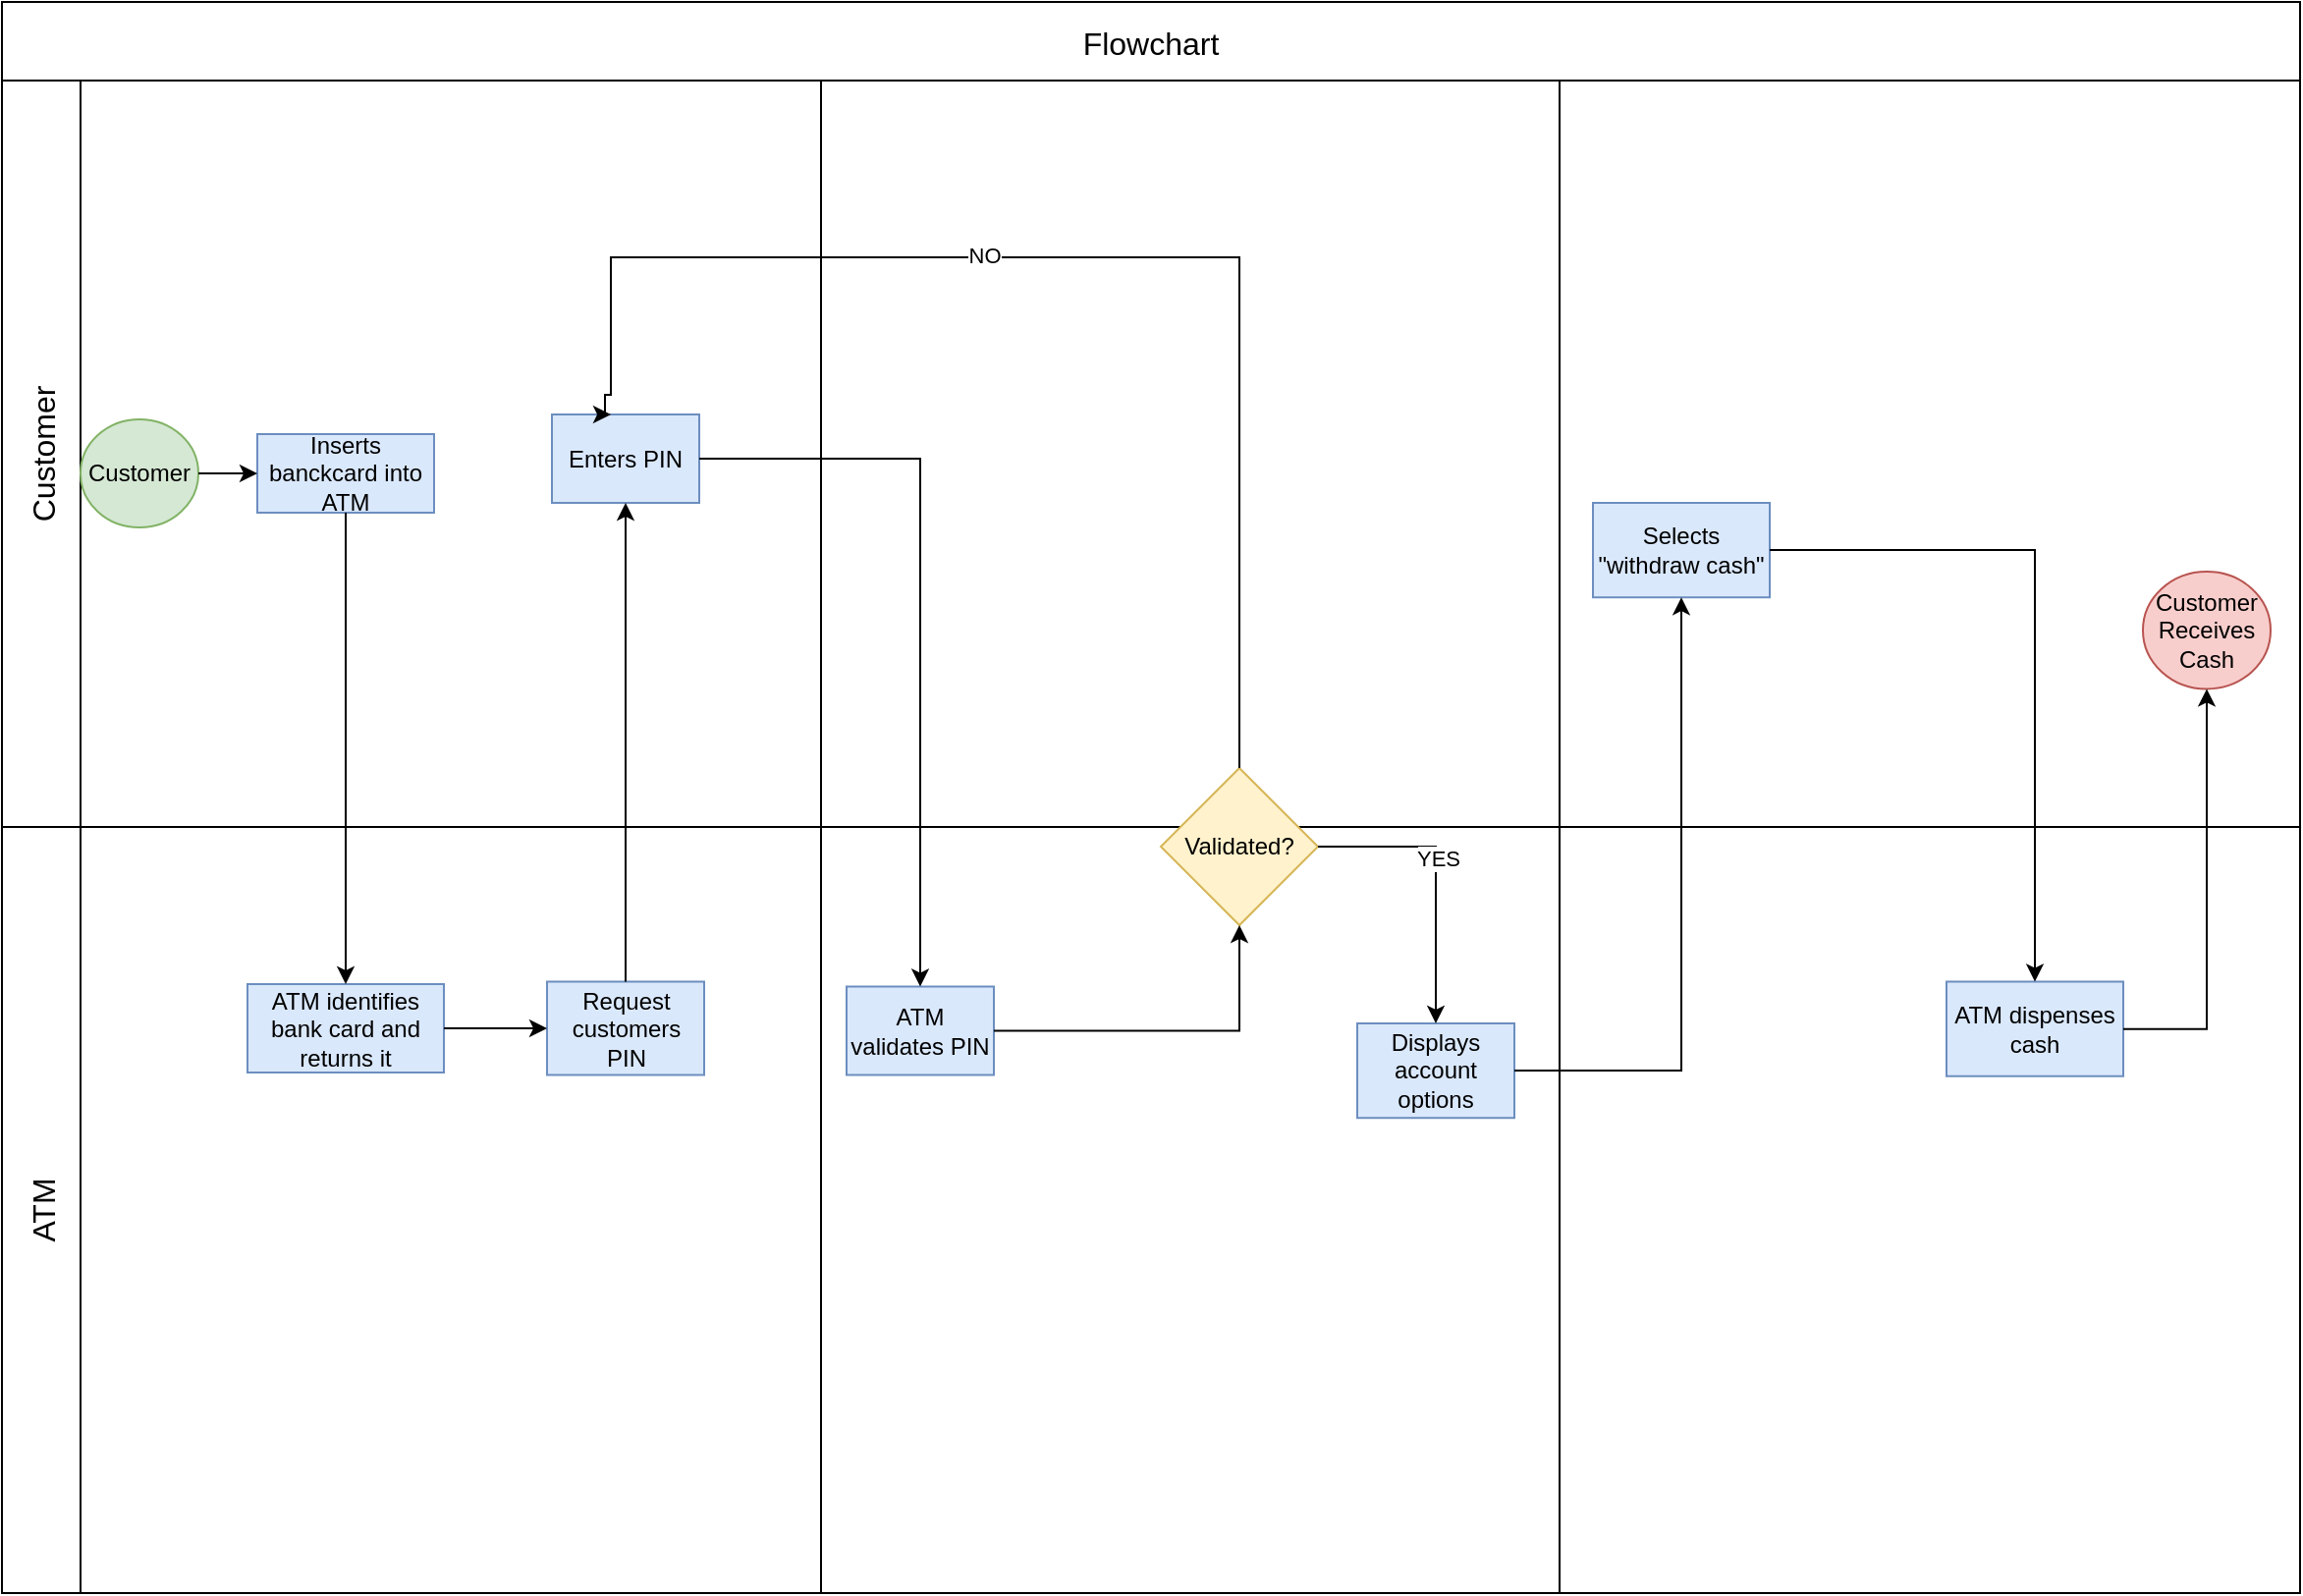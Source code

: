 <mxfile version="24.7.17" pages="6">
  <diagram id="C5RBs43oDa-KdzZeNtuy" name="BP1">
    <mxGraphModel dx="1434" dy="738" grid="1" gridSize="10" guides="1" tooltips="1" connect="1" arrows="1" fold="1" page="1" pageScale="1" pageWidth="1169" pageHeight="827" math="0" shadow="0">
      <root>
        <mxCell id="WIyWlLk6GJQsqaUBKTNV-0" />
        <mxCell id="WIyWlLk6GJQsqaUBKTNV-1" parent="WIyWlLk6GJQsqaUBKTNV-0" />
        <mxCell id="S0ZFPrvuF_DT1y_Nm6_f-27" value="Flowchart" style="shape=table;childLayout=tableLayout;startSize=40;collapsible=0;recursiveResize=0;expand=0;fontSize=16;" vertex="1" parent="WIyWlLk6GJQsqaUBKTNV-1">
          <mxGeometry width="1170" height="810" as="geometry" />
        </mxCell>
        <mxCell id="S0ZFPrvuF_DT1y_Nm6_f-28" value="Customer" style="shape=tableRow;horizontal=0;swimlaneHead=0;swimlaneBody=0;top=0;left=0;strokeColor=inherit;bottom=0;right=0;dropTarget=0;fontStyle=0;fillColor=none;points=[[0,0.5],[1,0.5]];portConstraint=eastwest;startSize=40;collapsible=0;recursiveResize=0;expand=0;fontSize=16;" vertex="1" parent="S0ZFPrvuF_DT1y_Nm6_f-27">
          <mxGeometry y="40" width="1170" height="380" as="geometry" />
        </mxCell>
        <mxCell id="S0ZFPrvuF_DT1y_Nm6_f-29" value="" style="swimlane;swimlaneHead=0;swimlaneBody=0;fontStyle=0;strokeColor=inherit;connectable=0;fillColor=none;startSize=0;collapsible=0;recursiveResize=0;expand=0;fontSize=16;" vertex="1" parent="S0ZFPrvuF_DT1y_Nm6_f-28">
          <mxGeometry x="40" width="377" height="380" as="geometry">
            <mxRectangle width="377" height="380" as="alternateBounds" />
          </mxGeometry>
        </mxCell>
        <mxCell id="Cc35UjLBdStWOWWxkn6V-0" value="Customer" style="ellipse;whiteSpace=wrap;html=1;fillColor=#d5e8d4;strokeColor=#82b366;" vertex="1" parent="S0ZFPrvuF_DT1y_Nm6_f-29">
          <mxGeometry y="172.5" width="60" height="55" as="geometry" />
        </mxCell>
        <mxCell id="Bbqff1rSJrOCE2lDBB2O-43" value="Inserts banckcard into ATM" style="whiteSpace=wrap;html=1;fillColor=#dae8fc;strokeColor=#6c8ebf;" vertex="1" parent="S0ZFPrvuF_DT1y_Nm6_f-29">
          <mxGeometry x="90" y="180" width="90" height="40" as="geometry" />
        </mxCell>
        <mxCell id="tN3x-Exk3EjXoZzeEEop-0" value="" style="edgeStyle=orthogonalEdgeStyle;rounded=0;orthogonalLoop=1;jettySize=auto;html=1;" edge="1" parent="S0ZFPrvuF_DT1y_Nm6_f-29" source="Cc35UjLBdStWOWWxkn6V-0" target="Bbqff1rSJrOCE2lDBB2O-43">
          <mxGeometry relative="1" as="geometry" />
        </mxCell>
        <mxCell id="Bbqff1rSJrOCE2lDBB2O-51" value="Enters PIN" style="whiteSpace=wrap;html=1;fillColor=#dae8fc;strokeColor=#6c8ebf;" vertex="1" parent="S0ZFPrvuF_DT1y_Nm6_f-29">
          <mxGeometry x="240" y="170" width="75" height="45" as="geometry" />
        </mxCell>
        <mxCell id="S0ZFPrvuF_DT1y_Nm6_f-30" value="" style="swimlane;swimlaneHead=0;swimlaneBody=0;fontStyle=0;strokeColor=inherit;connectable=0;fillColor=none;startSize=0;collapsible=0;recursiveResize=0;expand=0;fontSize=16;" vertex="1" parent="S0ZFPrvuF_DT1y_Nm6_f-28">
          <mxGeometry x="417" width="376" height="380" as="geometry">
            <mxRectangle width="376" height="380" as="alternateBounds" />
          </mxGeometry>
        </mxCell>
        <mxCell id="Bbqff1rSJrOCE2lDBB2O-59" value="Validated?" style="rhombus;whiteSpace=wrap;html=1;fillColor=#fff2cc;strokeColor=#d6b656;" vertex="1" parent="S0ZFPrvuF_DT1y_Nm6_f-30">
          <mxGeometry x="173" y="350" width="80" height="80" as="geometry" />
        </mxCell>
        <mxCell id="S0ZFPrvuF_DT1y_Nm6_f-31" value="" style="swimlane;swimlaneHead=0;swimlaneBody=0;fontStyle=0;strokeColor=inherit;connectable=0;fillColor=none;startSize=0;collapsible=0;recursiveResize=0;expand=0;fontSize=16;" vertex="1" parent="S0ZFPrvuF_DT1y_Nm6_f-28">
          <mxGeometry x="793" width="377" height="380" as="geometry">
            <mxRectangle width="377" height="380" as="alternateBounds" />
          </mxGeometry>
        </mxCell>
        <mxCell id="Bbqff1rSJrOCE2lDBB2O-68" value="Selects &quot;withdraw cash&quot;" style="whiteSpace=wrap;html=1;fillColor=#dae8fc;strokeColor=#6c8ebf;" vertex="1" parent="S0ZFPrvuF_DT1y_Nm6_f-31">
          <mxGeometry x="17" y="215" width="90" height="48.12" as="geometry" />
        </mxCell>
        <mxCell id="Cc35UjLBdStWOWWxkn6V-2" value="Customer Receives Cash" style="ellipse;whiteSpace=wrap;html=1;fillColor=#f8cecc;strokeColor=#b85450;" vertex="1" parent="S0ZFPrvuF_DT1y_Nm6_f-31">
          <mxGeometry x="297" y="250" width="65" height="59.69" as="geometry" />
        </mxCell>
        <mxCell id="Bbqff1rSJrOCE2lDBB2O-63" value="" style="edgeStyle=orthogonalEdgeStyle;rounded=0;orthogonalLoop=1;jettySize=auto;html=1;exitX=0.5;exitY=0;exitDx=0;exitDy=0;" edge="1" parent="S0ZFPrvuF_DT1y_Nm6_f-28" source="Bbqff1rSJrOCE2lDBB2O-59">
          <mxGeometry relative="1" as="geometry">
            <mxPoint x="670" y="272.5" as="sourcePoint" />
            <mxPoint x="310" y="170" as="targetPoint" />
            <Array as="points">
              <mxPoint x="630" y="90" />
              <mxPoint x="310" y="90" />
              <mxPoint x="310" y="160" />
              <mxPoint x="307" y="160" />
            </Array>
          </mxGeometry>
        </mxCell>
        <mxCell id="Bbqff1rSJrOCE2lDBB2O-70" value="NO" style="edgeLabel;html=1;align=center;verticalAlign=middle;resizable=0;points=[];" vertex="1" connectable="0" parent="Bbqff1rSJrOCE2lDBB2O-63">
          <mxGeometry x="-0.455" y="-1" relative="1" as="geometry">
            <mxPoint x="-131" y="-80" as="offset" />
          </mxGeometry>
        </mxCell>
        <mxCell id="S0ZFPrvuF_DT1y_Nm6_f-32" value="ATM" style="shape=tableRow;horizontal=0;swimlaneHead=0;swimlaneBody=0;top=0;left=0;strokeColor=inherit;bottom=0;right=0;dropTarget=0;fontStyle=0;fillColor=none;points=[[0,0.5],[1,0.5]];portConstraint=eastwest;startSize=40;collapsible=0;recursiveResize=0;expand=0;fontSize=16;" vertex="1" parent="S0ZFPrvuF_DT1y_Nm6_f-27">
          <mxGeometry y="420" width="1170" height="390" as="geometry" />
        </mxCell>
        <mxCell id="S0ZFPrvuF_DT1y_Nm6_f-33" value="" style="swimlane;swimlaneHead=0;swimlaneBody=0;fontStyle=0;connectable=0;strokeColor=inherit;fillColor=none;startSize=0;collapsible=0;recursiveResize=0;expand=0;fontSize=16;" vertex="1" parent="S0ZFPrvuF_DT1y_Nm6_f-32">
          <mxGeometry x="40" width="377" height="390" as="geometry">
            <mxRectangle width="377" height="390" as="alternateBounds" />
          </mxGeometry>
        </mxCell>
        <mxCell id="Bbqff1rSJrOCE2lDBB2O-45" value="ATM identifies bank card and returns it" style="whiteSpace=wrap;html=1;fillColor=#dae8fc;strokeColor=#6c8ebf;" vertex="1" parent="S0ZFPrvuF_DT1y_Nm6_f-33">
          <mxGeometry x="85" y="80" width="100" height="45" as="geometry" />
        </mxCell>
        <mxCell id="Bbqff1rSJrOCE2lDBB2O-49" value="Request customers PIN" style="whiteSpace=wrap;html=1;fillColor=#dae8fc;strokeColor=#6c8ebf;" vertex="1" parent="S0ZFPrvuF_DT1y_Nm6_f-33">
          <mxGeometry x="237.5" y="78.75" width="80" height="47.5" as="geometry" />
        </mxCell>
        <mxCell id="Bbqff1rSJrOCE2lDBB2O-48" value="" style="edgeStyle=orthogonalEdgeStyle;rounded=0;orthogonalLoop=1;jettySize=auto;html=1;entryX=0;entryY=0.5;entryDx=0;entryDy=0;" edge="1" parent="S0ZFPrvuF_DT1y_Nm6_f-33" source="Bbqff1rSJrOCE2lDBB2O-45" target="Bbqff1rSJrOCE2lDBB2O-49">
          <mxGeometry relative="1" as="geometry">
            <mxPoint x="220" y="-75" as="targetPoint" />
          </mxGeometry>
        </mxCell>
        <mxCell id="S0ZFPrvuF_DT1y_Nm6_f-34" value="" style="swimlane;swimlaneHead=0;swimlaneBody=0;fontStyle=0;connectable=0;strokeColor=inherit;fillColor=none;startSize=0;collapsible=0;recursiveResize=0;expand=0;fontSize=16;" vertex="1" parent="S0ZFPrvuF_DT1y_Nm6_f-32">
          <mxGeometry x="417" width="376" height="390" as="geometry">
            <mxRectangle width="376" height="390" as="alternateBounds" />
          </mxGeometry>
        </mxCell>
        <mxCell id="Bbqff1rSJrOCE2lDBB2O-55" value="ATM validates PIN" style="whiteSpace=wrap;html=1;fillColor=#dae8fc;strokeColor=#6c8ebf;" vertex="1" parent="S0ZFPrvuF_DT1y_Nm6_f-34">
          <mxGeometry x="13" y="81.25" width="75" height="45" as="geometry" />
        </mxCell>
        <mxCell id="Bbqff1rSJrOCE2lDBB2O-66" value="Displays account options" style="whiteSpace=wrap;html=1;fillColor=#dae8fc;strokeColor=#6c8ebf;" vertex="1" parent="S0ZFPrvuF_DT1y_Nm6_f-34">
          <mxGeometry x="273" y="100" width="80" height="48.12" as="geometry" />
        </mxCell>
        <mxCell id="S0ZFPrvuF_DT1y_Nm6_f-35" value="" style="swimlane;swimlaneHead=0;swimlaneBody=0;fontStyle=0;connectable=0;strokeColor=inherit;fillColor=none;startSize=0;collapsible=0;recursiveResize=0;expand=0;fontSize=16;" vertex="1" parent="S0ZFPrvuF_DT1y_Nm6_f-32">
          <mxGeometry x="793" width="377" height="390" as="geometry">
            <mxRectangle width="377" height="390" as="alternateBounds" />
          </mxGeometry>
        </mxCell>
        <mxCell id="Bbqff1rSJrOCE2lDBB2O-72" value="ATM dispenses cash" style="whiteSpace=wrap;html=1;fillColor=#dae8fc;strokeColor=#6c8ebf;" vertex="1" parent="S0ZFPrvuF_DT1y_Nm6_f-35">
          <mxGeometry x="197" y="78.75" width="90" height="48.12" as="geometry" />
        </mxCell>
        <mxCell id="Bbqff1rSJrOCE2lDBB2O-46" value="" style="edgeStyle=orthogonalEdgeStyle;rounded=0;orthogonalLoop=1;jettySize=auto;html=1;" edge="1" parent="S0ZFPrvuF_DT1y_Nm6_f-27" source="Bbqff1rSJrOCE2lDBB2O-43" target="Bbqff1rSJrOCE2lDBB2O-45">
          <mxGeometry relative="1" as="geometry" />
        </mxCell>
        <mxCell id="Bbqff1rSJrOCE2lDBB2O-52" value="" style="edgeStyle=orthogonalEdgeStyle;rounded=0;orthogonalLoop=1;jettySize=auto;html=1;" edge="1" parent="S0ZFPrvuF_DT1y_Nm6_f-27" source="Bbqff1rSJrOCE2lDBB2O-49" target="Bbqff1rSJrOCE2lDBB2O-51">
          <mxGeometry relative="1" as="geometry" />
        </mxCell>
        <mxCell id="Bbqff1rSJrOCE2lDBB2O-56" value="" style="edgeStyle=orthogonalEdgeStyle;rounded=0;orthogonalLoop=1;jettySize=auto;html=1;" edge="1" parent="S0ZFPrvuF_DT1y_Nm6_f-27" source="Bbqff1rSJrOCE2lDBB2O-51" target="Bbqff1rSJrOCE2lDBB2O-55">
          <mxGeometry relative="1" as="geometry" />
        </mxCell>
        <mxCell id="Bbqff1rSJrOCE2lDBB2O-65" value="" style="edgeStyle=orthogonalEdgeStyle;rounded=0;orthogonalLoop=1;jettySize=auto;html=1;" edge="1" parent="S0ZFPrvuF_DT1y_Nm6_f-27" source="Bbqff1rSJrOCE2lDBB2O-55" target="Bbqff1rSJrOCE2lDBB2O-59">
          <mxGeometry relative="1" as="geometry" />
        </mxCell>
        <mxCell id="Bbqff1rSJrOCE2lDBB2O-67" value="" style="edgeStyle=orthogonalEdgeStyle;rounded=0;orthogonalLoop=1;jettySize=auto;html=1;" edge="1" parent="S0ZFPrvuF_DT1y_Nm6_f-27" source="Bbqff1rSJrOCE2lDBB2O-59" target="Bbqff1rSJrOCE2lDBB2O-66">
          <mxGeometry relative="1" as="geometry" />
        </mxCell>
        <mxCell id="Bbqff1rSJrOCE2lDBB2O-71" value="YES" style="edgeLabel;html=1;align=center;verticalAlign=middle;resizable=0;points=[];" vertex="1" connectable="0" parent="Bbqff1rSJrOCE2lDBB2O-67">
          <mxGeometry x="-0.139" y="1" relative="1" as="geometry">
            <mxPoint y="1" as="offset" />
          </mxGeometry>
        </mxCell>
        <mxCell id="Bbqff1rSJrOCE2lDBB2O-69" value="" style="edgeStyle=orthogonalEdgeStyle;rounded=0;orthogonalLoop=1;jettySize=auto;html=1;" edge="1" parent="S0ZFPrvuF_DT1y_Nm6_f-27" source="Bbqff1rSJrOCE2lDBB2O-66" target="Bbqff1rSJrOCE2lDBB2O-68">
          <mxGeometry relative="1" as="geometry" />
        </mxCell>
        <mxCell id="Bbqff1rSJrOCE2lDBB2O-73" value="" style="edgeStyle=orthogonalEdgeStyle;rounded=0;orthogonalLoop=1;jettySize=auto;html=1;" edge="1" parent="S0ZFPrvuF_DT1y_Nm6_f-27" source="Bbqff1rSJrOCE2lDBB2O-68" target="Bbqff1rSJrOCE2lDBB2O-72">
          <mxGeometry relative="1" as="geometry" />
        </mxCell>
        <mxCell id="Cc35UjLBdStWOWWxkn6V-3" value="" style="edgeStyle=orthogonalEdgeStyle;rounded=0;orthogonalLoop=1;jettySize=auto;html=1;" edge="1" parent="S0ZFPrvuF_DT1y_Nm6_f-27" source="Bbqff1rSJrOCE2lDBB2O-72" target="Cc35UjLBdStWOWWxkn6V-2">
          <mxGeometry relative="1" as="geometry" />
        </mxCell>
      </root>
    </mxGraphModel>
  </diagram>
  <diagram id="D5H5R1BdJK6uUbh1mg8v" name="BP2">
    <mxGraphModel dx="1434" dy="738" grid="1" gridSize="10" guides="1" tooltips="1" connect="1" arrows="1" fold="1" page="1" pageScale="1" pageWidth="1169" pageHeight="827" math="0" shadow="0">
      <root>
        <mxCell id="0" />
        <mxCell id="1" parent="0" />
        <mxCell id="daSemhDz4NsKFKqlE8L4-13" value="" style="edgeStyle=orthogonalEdgeStyle;rounded=0;orthogonalLoop=1;jettySize=auto;html=1;" edge="1" parent="1" source="daSemhDz4NsKFKqlE8L4-6" target="daSemhDz4NsKFKqlE8L4-12">
          <mxGeometry relative="1" as="geometry" />
        </mxCell>
        <mxCell id="daSemhDz4NsKFKqlE8L4-15" value="" style="edgeStyle=orthogonalEdgeStyle;rounded=0;orthogonalLoop=1;jettySize=auto;html=1;" edge="1" parent="1" source="daSemhDz4NsKFKqlE8L4-12" target="daSemhDz4NsKFKqlE8L4-14">
          <mxGeometry relative="1" as="geometry" />
        </mxCell>
        <mxCell id="daSemhDz4NsKFKqlE8L4-12" value="Approves it" style="whiteSpace=wrap;html=1;fillColor=#dae8fc;strokeColor=#6c8ebf;" vertex="1" parent="1">
          <mxGeometry x="320" y="330" width="110" height="50" as="geometry" />
        </mxCell>
        <mxCell id="daSemhDz4NsKFKqlE8L4-20" value="" style="edgeStyle=orthogonalEdgeStyle;rounded=0;orthogonalLoop=1;jettySize=auto;html=1;entryX=1;entryY=0.5;entryDx=0;entryDy=0;exitX=0.5;exitY=0;exitDx=0;exitDy=0;" edge="1" parent="1" source="daSemhDz4NsKFKqlE8L4-18" target="daSemhDz4NsKFKqlE8L4-22">
          <mxGeometry relative="1" as="geometry">
            <mxPoint x="940" y="315" as="sourcePoint" />
            <mxPoint x="930" y="200" as="targetPoint" />
            <Array as="points">
              <mxPoint x="830" y="200" />
            </Array>
          </mxGeometry>
        </mxCell>
        <mxCell id="daSemhDz4NsKFKqlE8L4-21" value="YES" style="edgeLabel;html=1;align=center;verticalAlign=middle;resizable=0;points=[];" vertex="1" connectable="0" parent="daSemhDz4NsKFKqlE8L4-20">
          <mxGeometry x="0.061" y="2" relative="1" as="geometry">
            <mxPoint x="-18" y="167" as="offset" />
          </mxGeometry>
        </mxCell>
        <mxCell id="daSemhDz4NsKFKqlE8L4-23" value="" style="edgeStyle=orthogonalEdgeStyle;rounded=0;orthogonalLoop=1;jettySize=auto;html=1;exitX=0;exitY=0.5;exitDx=0;exitDy=0;entryX=0.5;entryY=0;entryDx=0;entryDy=0;" edge="1" parent="1" source="daSemhDz4NsKFKqlE8L4-22" target="daSemhDz4NsKFKqlE8L4-6">
          <mxGeometry relative="1" as="geometry">
            <mxPoint x="210" y="329" as="targetPoint" />
            <Array as="points">
              <mxPoint x="450" y="200" />
              <mxPoint x="450" y="290" />
              <mxPoint x="210" y="290" />
              <mxPoint x="210" y="364" />
            </Array>
          </mxGeometry>
        </mxCell>
        <mxCell id="daSemhDz4NsKFKqlE8L4-22" value="Faculty member corrects form then sends it back to department chair" style="rounded=0;whiteSpace=wrap;html=1;fillColor=#dae8fc;strokeColor=#6c8ebf;" vertex="1" parent="1">
          <mxGeometry x="485" y="170" width="125" height="60" as="geometry" />
        </mxCell>
        <mxCell id="pMWGjxglWpOOWxc1ODJW-49" value="Travel Reimburstment" style="shape=table;childLayout=tableLayout;startSize=40;collapsible=0;recursiveResize=0;expand=0;fontSize=16;" vertex="1" parent="1">
          <mxGeometry width="1170" height="820" as="geometry" />
        </mxCell>
        <mxCell id="pMWGjxglWpOOWxc1ODJW-50" value="Faculty Member" style="shape=tableRow;horizontal=0;swimlaneHead=0;swimlaneBody=0;top=0;left=0;strokeColor=inherit;bottom=0;right=0;dropTarget=0;fontStyle=0;fillColor=none;points=[[0,0.5],[1,0.5]];portConstraint=eastwest;startSize=40;collapsible=0;recursiveResize=0;expand=0;fontSize=16;" vertex="1" parent="pMWGjxglWpOOWxc1ODJW-49">
          <mxGeometry y="40" width="1170" height="260" as="geometry" />
        </mxCell>
        <mxCell id="pMWGjxglWpOOWxc1ODJW-51" value="" style="swimlane;swimlaneHead=0;swimlaneBody=0;fontStyle=0;strokeColor=inherit;connectable=0;fillColor=none;startSize=0;collapsible=0;recursiveResize=0;expand=0;fontSize=16;" vertex="1" parent="pMWGjxglWpOOWxc1ODJW-50">
          <mxGeometry x="40" width="377" height="260" as="geometry">
            <mxRectangle width="377" height="260" as="alternateBounds" />
          </mxGeometry>
        </mxCell>
        <mxCell id="daSemhDz4NsKFKqlE8L4-1" value="Faculty Member" style="ellipse;whiteSpace=wrap;html=1;aspect=fixed;fillColor=#d5e8d4;strokeColor=#82b366;" vertex="1" parent="pMWGjxglWpOOWxc1ODJW-51">
          <mxGeometry x="20" y="30" width="70" height="70" as="geometry" />
        </mxCell>
        <mxCell id="daSemhDz4NsKFKqlE8L4-2" value="Fills out an expense form" style="whiteSpace=wrap;html=1;fillColor=#dae8fc;strokeColor=#6c8ebf;" vertex="1" parent="pMWGjxglWpOOWxc1ODJW-51">
          <mxGeometry y="140" width="110" height="50" as="geometry" />
        </mxCell>
        <mxCell id="daSemhDz4NsKFKqlE8L4-3" value="" style="edgeStyle=orthogonalEdgeStyle;rounded=0;orthogonalLoop=1;jettySize=auto;html=1;" edge="1" parent="pMWGjxglWpOOWxc1ODJW-51" source="daSemhDz4NsKFKqlE8L4-1" target="daSemhDz4NsKFKqlE8L4-2">
          <mxGeometry relative="1" as="geometry" />
        </mxCell>
        <mxCell id="daSemhDz4NsKFKqlE8L4-4" value="Faculty submits form to department chair" style="whiteSpace=wrap;html=1;fillColor=#dae8fc;strokeColor=#6c8ebf;" vertex="1" parent="pMWGjxglWpOOWxc1ODJW-51">
          <mxGeometry y="213" width="110" height="50" as="geometry" />
        </mxCell>
        <mxCell id="daSemhDz4NsKFKqlE8L4-5" value="" style="edgeStyle=orthogonalEdgeStyle;rounded=0;orthogonalLoop=1;jettySize=auto;html=1;" edge="1" parent="pMWGjxglWpOOWxc1ODJW-51" source="daSemhDz4NsKFKqlE8L4-2" target="daSemhDz4NsKFKqlE8L4-4">
          <mxGeometry relative="1" as="geometry" />
        </mxCell>
        <mxCell id="daSemhDz4NsKFKqlE8L4-8" value="Returns to faculty member for corrections" style="whiteSpace=wrap;html=1;fillColor=#dae8fc;strokeColor=#6c8ebf;" vertex="1" parent="pMWGjxglWpOOWxc1ODJW-51">
          <mxGeometry x="170" y="60" width="110" height="50" as="geometry" />
        </mxCell>
        <mxCell id="pMWGjxglWpOOWxc1ODJW-52" value="" style="swimlane;swimlaneHead=0;swimlaneBody=0;fontStyle=0;strokeColor=inherit;connectable=0;fillColor=none;startSize=0;collapsible=0;recursiveResize=0;expand=0;fontSize=16;" vertex="1" parent="pMWGjxglWpOOWxc1ODJW-50">
          <mxGeometry x="417" width="376" height="260" as="geometry">
            <mxRectangle width="376" height="260" as="alternateBounds" />
          </mxGeometry>
        </mxCell>
        <mxCell id="pMWGjxglWpOOWxc1ODJW-53" value="" style="swimlane;swimlaneHead=0;swimlaneBody=0;fontStyle=0;strokeColor=inherit;connectable=0;fillColor=none;startSize=0;collapsible=0;recursiveResize=0;expand=0;fontSize=16;" vertex="1" parent="pMWGjxglWpOOWxc1ODJW-50">
          <mxGeometry x="793" width="377" height="260" as="geometry">
            <mxRectangle width="377" height="260" as="alternateBounds" />
          </mxGeometry>
        </mxCell>
        <mxCell id="NC21vIUQGuFWUzYDl-lU-6" value="Faculty member receives check" style="ellipse;whiteSpace=wrap;html=1;fillColor=#f8cecc;strokeColor=#b85450;" vertex="1" parent="pMWGjxglWpOOWxc1ODJW-53">
          <mxGeometry x="117" y="130" width="80" height="80" as="geometry" />
        </mxCell>
        <mxCell id="pMWGjxglWpOOWxc1ODJW-54" value="Department Chair" style="shape=tableRow;horizontal=0;swimlaneHead=0;swimlaneBody=0;top=0;left=0;strokeColor=inherit;bottom=0;right=0;dropTarget=0;fontStyle=0;fillColor=none;points=[[0,0.5],[1,0.5]];portConstraint=eastwest;startSize=40;collapsible=0;recursiveResize=0;expand=0;fontSize=16;" vertex="1" parent="pMWGjxglWpOOWxc1ODJW-49">
          <mxGeometry y="300" width="1170" height="260" as="geometry" />
        </mxCell>
        <mxCell id="pMWGjxglWpOOWxc1ODJW-55" value="" style="swimlane;swimlaneHead=0;swimlaneBody=0;fontStyle=0;connectable=0;strokeColor=inherit;fillColor=none;startSize=0;collapsible=0;recursiveResize=0;expand=0;fontSize=16;" vertex="1" parent="pMWGjxglWpOOWxc1ODJW-54">
          <mxGeometry x="40" width="377" height="260" as="geometry">
            <mxRectangle width="377" height="260" as="alternateBounds" />
          </mxGeometry>
        </mxCell>
        <mxCell id="daSemhDz4NsKFKqlE8L4-6" value="Department chair reviews the form" style="whiteSpace=wrap;html=1;fillColor=#dae8fc;strokeColor=#6c8ebf;" vertex="1" parent="pMWGjxglWpOOWxc1ODJW-55">
          <mxGeometry x="110" y="61" width="110" height="50" as="geometry" />
        </mxCell>
        <mxCell id="daSemhDz4NsKFKqlE8L4-10" value="Rejects the application and process ends" style="whiteSpace=wrap;html=1;fillColor=#dae8fc;strokeColor=#6c8ebf;" vertex="1" parent="pMWGjxglWpOOWxc1ODJW-55">
          <mxGeometry x="110" y="152" width="110" height="50" as="geometry" />
        </mxCell>
        <mxCell id="daSemhDz4NsKFKqlE8L4-11" value="" style="edgeStyle=orthogonalEdgeStyle;rounded=0;orthogonalLoop=1;jettySize=auto;html=1;" edge="1" parent="pMWGjxglWpOOWxc1ODJW-55" source="daSemhDz4NsKFKqlE8L4-6" target="daSemhDz4NsKFKqlE8L4-10">
          <mxGeometry relative="1" as="geometry" />
        </mxCell>
        <mxCell id="pMWGjxglWpOOWxc1ODJW-56" value="" style="swimlane;swimlaneHead=0;swimlaneBody=0;fontStyle=0;connectable=0;strokeColor=inherit;fillColor=none;startSize=0;collapsible=0;recursiveResize=0;expand=0;fontSize=16;" vertex="1" parent="pMWGjxglWpOOWxc1ODJW-54">
          <mxGeometry x="417" width="376" height="260" as="geometry">
            <mxRectangle width="376" height="260" as="alternateBounds" />
          </mxGeometry>
        </mxCell>
        <mxCell id="daSemhDz4NsKFKqlE8L4-14" value="Sends form to accounts payable department" style="whiteSpace=wrap;html=1;fillColor=#dae8fc;strokeColor=#6c8ebf;" vertex="1" parent="pMWGjxglWpOOWxc1ODJW-56">
          <mxGeometry x="75.5" y="30" width="110" height="50" as="geometry" />
        </mxCell>
        <mxCell id="pMWGjxglWpOOWxc1ODJW-57" value="" style="swimlane;swimlaneHead=0;swimlaneBody=0;fontStyle=0;connectable=0;strokeColor=inherit;fillColor=none;startSize=0;collapsible=0;recursiveResize=0;expand=0;fontSize=16;" vertex="1" parent="pMWGjxglWpOOWxc1ODJW-54">
          <mxGeometry x="793" width="377" height="260" as="geometry">
            <mxRectangle width="377" height="260" as="alternateBounds" />
          </mxGeometry>
        </mxCell>
        <mxCell id="pMWGjxglWpOOWxc1ODJW-58" value="Accounts Payable Department" style="shape=tableRow;horizontal=0;swimlaneHead=0;swimlaneBody=0;top=0;left=0;strokeColor=inherit;bottom=0;right=0;dropTarget=0;fontStyle=0;fillColor=none;points=[[0,0.5],[1,0.5]];portConstraint=eastwest;startSize=40;collapsible=0;recursiveResize=0;expand=0;fontSize=16;" vertex="1" parent="pMWGjxglWpOOWxc1ODJW-49">
          <mxGeometry y="560" width="1170" height="260" as="geometry" />
        </mxCell>
        <mxCell id="pMWGjxglWpOOWxc1ODJW-59" value="" style="swimlane;swimlaneHead=0;swimlaneBody=0;fontStyle=0;connectable=0;strokeColor=inherit;fillColor=none;startSize=0;collapsible=0;recursiveResize=0;expand=0;fontSize=16;" vertex="1" parent="pMWGjxglWpOOWxc1ODJW-58">
          <mxGeometry x="40" width="377" height="260" as="geometry">
            <mxRectangle width="377" height="260" as="alternateBounds" />
          </mxGeometry>
        </mxCell>
        <mxCell id="ku8UG4ILxaTa3zWawEr_-1" value="" style="ellipse;whiteSpace=wrap;html=1;fillColor=#f8cecc;strokeColor=#b85450;" vertex="1" parent="pMWGjxglWpOOWxc1ODJW-59">
          <mxGeometry x="142.5" y="-5" width="45" height="43" as="geometry" />
        </mxCell>
        <mxCell id="pMWGjxglWpOOWxc1ODJW-60" value="" style="swimlane;swimlaneHead=0;swimlaneBody=0;fontStyle=0;connectable=0;strokeColor=inherit;fillColor=none;startSize=0;collapsible=0;recursiveResize=0;expand=0;fontSize=16;" vertex="1" parent="pMWGjxglWpOOWxc1ODJW-58">
          <mxGeometry x="417" width="376" height="260" as="geometry">
            <mxRectangle width="376" height="260" as="alternateBounds" />
          </mxGeometry>
        </mxCell>
        <mxCell id="daSemhDz4NsKFKqlE8L4-16" value="Accounts Payable Department checks for errors" style="whiteSpace=wrap;html=1;fillColor=#dae8fc;strokeColor=#6c8ebf;" vertex="1" parent="pMWGjxglWpOOWxc1ODJW-60">
          <mxGeometry x="193" y="98" width="110" height="50" as="geometry" />
        </mxCell>
        <mxCell id="pMWGjxglWpOOWxc1ODJW-61" value="" style="swimlane;swimlaneHead=0;swimlaneBody=0;fontStyle=0;connectable=0;strokeColor=inherit;fillColor=none;startSize=0;collapsible=0;recursiveResize=0;expand=0;fontSize=16;" vertex="1" parent="pMWGjxglWpOOWxc1ODJW-58">
          <mxGeometry x="793" width="377" height="260" as="geometry">
            <mxRectangle width="377" height="260" as="alternateBounds" />
          </mxGeometry>
        </mxCell>
        <mxCell id="daSemhDz4NsKFKqlE8L4-18" value="Errors?" style="rhombus;whiteSpace=wrap;html=1;fillColor=#fff2cc;strokeColor=#d6b656;" vertex="1" parent="pMWGjxglWpOOWxc1ODJW-61">
          <mxGeometry x="37" y="83" width="80" height="80" as="geometry" />
        </mxCell>
        <mxCell id="daSemhDz4NsKFKqlE8L4-24" value="Accept It" style="whiteSpace=wrap;html=1;fillColor=#dae8fc;strokeColor=#6c8ebf;" vertex="1" parent="pMWGjxglWpOOWxc1ODJW-61">
          <mxGeometry x="237" y="100.5" width="90" height="45" as="geometry" />
        </mxCell>
        <mxCell id="daSemhDz4NsKFKqlE8L4-25" value="" style="edgeStyle=orthogonalEdgeStyle;rounded=0;orthogonalLoop=1;jettySize=auto;html=1;" edge="1" parent="pMWGjxglWpOOWxc1ODJW-61" source="daSemhDz4NsKFKqlE8L4-18" target="daSemhDz4NsKFKqlE8L4-24">
          <mxGeometry relative="1" as="geometry" />
        </mxCell>
        <mxCell id="daSemhDz4NsKFKqlE8L4-26" value="Text" style="edgeLabel;html=1;align=center;verticalAlign=middle;resizable=0;points=[];" vertex="1" connectable="0" parent="daSemhDz4NsKFKqlE8L4-25">
          <mxGeometry x="0.12" relative="1" as="geometry">
            <mxPoint x="-8" as="offset" />
          </mxGeometry>
        </mxCell>
        <mxCell id="NC21vIUQGuFWUzYDl-lU-3" value="NO" style="edgeLabel;html=1;align=center;verticalAlign=middle;resizable=0;points=[];" vertex="1" connectable="0" parent="daSemhDz4NsKFKqlE8L4-25">
          <mxGeometry x="-0.12" y="1" relative="1" as="geometry">
            <mxPoint as="offset" />
          </mxGeometry>
        </mxCell>
        <mxCell id="pMWGjxglWpOOWxc1ODJW-63" value="NOT" style="edgeLabel;html=1;align=center;verticalAlign=middle;resizable=0;points=[];" vertex="1" connectable="0" parent="daSemhDz4NsKFKqlE8L4-25">
          <mxGeometry x="-0.004" relative="1" as="geometry">
            <mxPoint as="offset" />
          </mxGeometry>
        </mxCell>
        <mxCell id="NC21vIUQGuFWUzYDl-lU-1" value="Distribute Check" style="whiteSpace=wrap;html=1;fillColor=#dae8fc;strokeColor=#6c8ebf;" vertex="1" parent="pMWGjxglWpOOWxc1ODJW-61">
          <mxGeometry x="237" y="-7" width="90" height="45" as="geometry" />
        </mxCell>
        <mxCell id="NC21vIUQGuFWUzYDl-lU-2" value="" style="edgeStyle=orthogonalEdgeStyle;rounded=0;orthogonalLoop=1;jettySize=auto;html=1;" edge="1" parent="pMWGjxglWpOOWxc1ODJW-61" source="daSemhDz4NsKFKqlE8L4-24" target="NC21vIUQGuFWUzYDl-lU-1">
          <mxGeometry relative="1" as="geometry" />
        </mxCell>
        <mxCell id="daSemhDz4NsKFKqlE8L4-19" value="" style="edgeStyle=orthogonalEdgeStyle;rounded=0;orthogonalLoop=1;jettySize=auto;html=1;" edge="1" parent="pMWGjxglWpOOWxc1ODJW-58" source="daSemhDz4NsKFKqlE8L4-16" target="daSemhDz4NsKFKqlE8L4-18">
          <mxGeometry relative="1" as="geometry" />
        </mxCell>
        <mxCell id="daSemhDz4NsKFKqlE8L4-7" value="" style="edgeStyle=orthogonalEdgeStyle;rounded=0;orthogonalLoop=1;jettySize=auto;html=1;" edge="1" parent="pMWGjxglWpOOWxc1ODJW-49" source="daSemhDz4NsKFKqlE8L4-4" target="daSemhDz4NsKFKqlE8L4-6">
          <mxGeometry relative="1" as="geometry" />
        </mxCell>
        <mxCell id="daSemhDz4NsKFKqlE8L4-17" value="" style="edgeStyle=orthogonalEdgeStyle;rounded=0;orthogonalLoop=1;jettySize=auto;html=1;" edge="1" parent="pMWGjxglWpOOWxc1ODJW-49" source="daSemhDz4NsKFKqlE8L4-14" target="daSemhDz4NsKFKqlE8L4-16">
          <mxGeometry relative="1" as="geometry" />
        </mxCell>
        <mxCell id="NC21vIUQGuFWUzYDl-lU-7" value="" style="edgeStyle=orthogonalEdgeStyle;rounded=0;orthogonalLoop=1;jettySize=auto;html=1;" edge="1" parent="pMWGjxglWpOOWxc1ODJW-49" source="NC21vIUQGuFWUzYDl-lU-1" target="NC21vIUQGuFWUzYDl-lU-6">
          <mxGeometry relative="1" as="geometry" />
        </mxCell>
        <mxCell id="daSemhDz4NsKFKqlE8L4-9" value="" style="edgeStyle=orthogonalEdgeStyle;rounded=0;orthogonalLoop=1;jettySize=auto;html=1;" edge="1" parent="pMWGjxglWpOOWxc1ODJW-49" source="daSemhDz4NsKFKqlE8L4-6" target="daSemhDz4NsKFKqlE8L4-8">
          <mxGeometry relative="1" as="geometry" />
        </mxCell>
        <mxCell id="ku8UG4ILxaTa3zWawEr_-2" value="" style="edgeStyle=orthogonalEdgeStyle;rounded=0;orthogonalLoop=1;jettySize=auto;html=1;" edge="1" parent="pMWGjxglWpOOWxc1ODJW-49" source="daSemhDz4NsKFKqlE8L4-10" target="ku8UG4ILxaTa3zWawEr_-1">
          <mxGeometry relative="1" as="geometry" />
        </mxCell>
      </root>
    </mxGraphModel>
  </diagram>
  <diagram id="Iars6RHbs6TTBI8w4VDU" name="BP3 Uber">
    <mxGraphModel dx="1434" dy="738" grid="1" gridSize="10" guides="1" tooltips="1" connect="1" arrows="1" fold="1" page="1" pageScale="1" pageWidth="1169" pageHeight="827" math="0" shadow="0">
      <root>
        <mxCell id="0" />
        <mxCell id="1" parent="0" />
        <mxCell id="RW8ghMtNi73IaH6_u3Oy-5" value="" style="edgeStyle=orthogonalEdgeStyle;rounded=0;orthogonalLoop=1;jettySize=auto;html=1;" edge="1" parent="1" source="RW8ghMtNi73IaH6_u3Oy-3" target="RW8ghMtNi73IaH6_u3Oy-4">
          <mxGeometry relative="1" as="geometry" />
        </mxCell>
        <mxCell id="omC07PsIzd7IyfBnzE7D-2" value="" style="edgeStyle=orthogonalEdgeStyle;rounded=0;orthogonalLoop=1;jettySize=auto;html=1;" edge="1" parent="1" source="RW8ghMtNi73IaH6_u3Oy-4" target="omC07PsIzd7IyfBnzE7D-1">
          <mxGeometry relative="1" as="geometry" />
        </mxCell>
        <mxCell id="RW8ghMtNi73IaH6_u3Oy-4" value="Customer calls a cab service or hail a cab on the street" style="whiteSpace=wrap;html=1;fillColor=#dae8fc;strokeColor=#6c8ebf;" vertex="1" parent="1">
          <mxGeometry x="132" y="165" width="120" height="60" as="geometry" />
        </mxCell>
        <mxCell id="omC07PsIzd7IyfBnzE7D-8" value="" style="edgeStyle=orthogonalEdgeStyle;rounded=0;orthogonalLoop=1;jettySize=auto;html=1;" edge="1" parent="1" source="omC07PsIzd7IyfBnzE7D-1" target="omC07PsIzd7IyfBnzE7D-7">
          <mxGeometry relative="1" as="geometry" />
        </mxCell>
        <mxCell id="omC07PsIzd7IyfBnzE7D-9" value="NO" style="edgeLabel;html=1;align=center;verticalAlign=middle;resizable=0;points=[];" vertex="1" connectable="0" parent="omC07PsIzd7IyfBnzE7D-8">
          <mxGeometry x="-0.244" y="2" relative="1" as="geometry">
            <mxPoint x="-2" as="offset" />
          </mxGeometry>
        </mxCell>
        <mxCell id="omC07PsIzd7IyfBnzE7D-1" value="Is a cab available?" style="rhombus;whiteSpace=wrap;html=1;fillColor=#fff2cc;strokeColor=#d6b656;" vertex="1" parent="1">
          <mxGeometry x="300" y="155" width="80" height="80" as="geometry" />
        </mxCell>
        <mxCell id="omC07PsIzd7IyfBnzE7D-3" value="" style="edgeStyle=orthogonalEdgeStyle;rounded=0;orthogonalLoop=1;jettySize=auto;html=1;entryX=0;entryY=0.5;entryDx=0;entryDy=0;" edge="1" parent="1" target="RW8ghMtNi73IaH6_u3Oy-6">
          <mxGeometry relative="1" as="geometry">
            <mxPoint x="380" y="194.5" as="sourcePoint" />
            <mxPoint x="425" y="194.5" as="targetPoint" />
            <Array as="points" />
          </mxGeometry>
        </mxCell>
        <mxCell id="omC07PsIzd7IyfBnzE7D-4" value="YES" style="edgeLabel;html=1;align=center;verticalAlign=middle;resizable=0;points=[];" vertex="1" connectable="0" parent="omC07PsIzd7IyfBnzE7D-3">
          <mxGeometry x="-0.193" y="2" relative="1" as="geometry">
            <mxPoint as="offset" />
          </mxGeometry>
        </mxCell>
        <mxCell id="7J-F9-8PH2WzyaMqXO1J-2" value="" style="edgeStyle=orthogonalEdgeStyle;rounded=0;orthogonalLoop=1;jettySize=auto;html=1;" edge="1" parent="1" source="omC07PsIzd7IyfBnzE7D-7" target="7J-F9-8PH2WzyaMqXO1J-1">
          <mxGeometry relative="1" as="geometry" />
        </mxCell>
        <mxCell id="omC07PsIzd7IyfBnzE7D-7" value="Customer hangs up the phone and finds a different way of transportation" style="whiteSpace=wrap;html=1;fillColor=#dae8fc;strokeColor=#6c8ebf;" vertex="1" parent="1">
          <mxGeometry x="280" y="280" width="120" height="60" as="geometry" />
        </mxCell>
        <mxCell id="TQTk3rIW5a9K7OfY-Z_z-1" value="&quot;As-Is&quot; Uber Model (How things work before technology)" style="shape=table;childLayout=tableLayout;startSize=40;collapsible=0;recursiveResize=0;expand=0;fontSize=16;" vertex="1" parent="1">
          <mxGeometry width="1160" height="820" as="geometry" />
        </mxCell>
        <mxCell id="TQTk3rIW5a9K7OfY-Z_z-2" value="Customer" style="shape=tableRow;horizontal=0;swimlaneHead=0;swimlaneBody=0;top=0;left=0;strokeColor=inherit;bottom=0;right=0;dropTarget=0;fontStyle=0;fillColor=none;points=[[0,0.5],[1,0.5]];portConstraint=eastwest;startSize=40;collapsible=0;recursiveResize=0;expand=0;fontSize=16;" vertex="1" parent="TQTk3rIW5a9K7OfY-Z_z-1">
          <mxGeometry y="40" width="1160" height="389" as="geometry" />
        </mxCell>
        <mxCell id="TQTk3rIW5a9K7OfY-Z_z-3" value="" style="swimlane;swimlaneHead=0;swimlaneBody=0;fontStyle=0;strokeColor=inherit;connectable=0;fillColor=none;startSize=0;collapsible=0;recursiveResize=0;expand=0;fontSize=16;" vertex="1" parent="TQTk3rIW5a9K7OfY-Z_z-2">
          <mxGeometry x="40" width="373" height="389" as="geometry">
            <mxRectangle width="373" height="389" as="alternateBounds" />
          </mxGeometry>
        </mxCell>
        <mxCell id="RW8ghMtNi73IaH6_u3Oy-3" value="Customer&amp;nbsp;" style="ellipse;whiteSpace=wrap;html=1;aspect=fixed;fillColor=#d5e8d4;strokeColor=#82b366;" vertex="1" parent="TQTk3rIW5a9K7OfY-Z_z-3">
          <mxGeometry y="120" width="70" height="70" as="geometry" />
        </mxCell>
        <mxCell id="7J-F9-8PH2WzyaMqXO1J-1" value="" style="ellipse;whiteSpace=wrap;html=1;fillColor=#f8cecc;strokeColor=#b85450;" vertex="1" parent="TQTk3rIW5a9K7OfY-Z_z-3">
          <mxGeometry x="275" y="330" width="50" height="49" as="geometry" />
        </mxCell>
        <mxCell id="TQTk3rIW5a9K7OfY-Z_z-4" value="" style="swimlane;swimlaneHead=0;swimlaneBody=0;fontStyle=0;strokeColor=inherit;connectable=0;fillColor=none;startSize=0;collapsible=0;recursiveResize=0;expand=0;fontSize=16;" vertex="1" parent="TQTk3rIW5a9K7OfY-Z_z-2">
          <mxGeometry x="413" width="374" height="389" as="geometry">
            <mxRectangle width="374" height="389" as="alternateBounds" />
          </mxGeometry>
        </mxCell>
        <mxCell id="RW8ghMtNi73IaH6_u3Oy-9" value="" style="edgeStyle=orthogonalEdgeStyle;rounded=0;orthogonalLoop=1;jettySize=auto;html=1;exitX=1;exitY=0.5;exitDx=0;exitDy=0;" edge="1" parent="TQTk3rIW5a9K7OfY-Z_z-4" source="RW8ghMtNi73IaH6_u3Oy-6" target="RW8ghMtNi73IaH6_u3Oy-8">
          <mxGeometry relative="1" as="geometry">
            <mxPoint x="127" y="360" as="sourcePoint" />
            <Array as="points">
              <mxPoint x="167" y="440" />
            </Array>
          </mxGeometry>
        </mxCell>
        <mxCell id="TQTk3rIW5a9K7OfY-Z_z-5" value="" style="swimlane;swimlaneHead=0;swimlaneBody=0;fontStyle=0;strokeColor=inherit;connectable=0;fillColor=none;startSize=0;collapsible=0;recursiveResize=0;expand=0;fontSize=16;" vertex="1" parent="TQTk3rIW5a9K7OfY-Z_z-2">
          <mxGeometry x="787" width="373" height="389" as="geometry">
            <mxRectangle width="373" height="389" as="alternateBounds" />
          </mxGeometry>
        </mxCell>
        <mxCell id="TQTk3rIW5a9K7OfY-Z_z-6" value="Taxi/Cab Company" style="shape=tableRow;horizontal=0;swimlaneHead=0;swimlaneBody=0;top=0;left=0;strokeColor=inherit;bottom=0;right=0;dropTarget=0;fontStyle=0;fillColor=none;points=[[0,0.5],[1,0.5]];portConstraint=eastwest;startSize=40;collapsible=0;recursiveResize=0;expand=0;fontSize=16;" vertex="1" parent="TQTk3rIW5a9K7OfY-Z_z-1">
          <mxGeometry y="429" width="1160" height="391" as="geometry" />
        </mxCell>
        <mxCell id="TQTk3rIW5a9K7OfY-Z_z-7" value="" style="swimlane;swimlaneHead=0;swimlaneBody=0;fontStyle=0;connectable=0;strokeColor=inherit;fillColor=none;startSize=0;collapsible=0;recursiveResize=0;expand=0;fontSize=16;" vertex="1" parent="TQTk3rIW5a9K7OfY-Z_z-6">
          <mxGeometry x="40" width="373" height="391" as="geometry">
            <mxRectangle width="373" height="391" as="alternateBounds" />
          </mxGeometry>
        </mxCell>
        <mxCell id="TQTk3rIW5a9K7OfY-Z_z-8" value="" style="swimlane;swimlaneHead=0;swimlaneBody=0;fontStyle=0;connectable=0;strokeColor=inherit;fillColor=none;startSize=0;collapsible=0;recursiveResize=0;expand=0;fontSize=16;" vertex="1" parent="TQTk3rIW5a9K7OfY-Z_z-6">
          <mxGeometry x="413" width="374" height="391" as="geometry">
            <mxRectangle width="374" height="391" as="alternateBounds" />
          </mxGeometry>
        </mxCell>
        <mxCell id="RW8ghMtNi73IaH6_u3Oy-6" value="The dispatcher would allocate a cab" style="whiteSpace=wrap;html=1;fillColor=#dae8fc;strokeColor=#6c8ebf;" vertex="1" parent="TQTk3rIW5a9K7OfY-Z_z-8">
          <mxGeometry x="47" y="21" width="120" height="60" as="geometry" />
        </mxCell>
        <mxCell id="RW8ghMtNi73IaH6_u3Oy-8" value="The cab arrives, picks up the customer, and the trip begins" style="whiteSpace=wrap;html=1;fillColor=#dae8fc;strokeColor=#6c8ebf;" vertex="1" parent="TQTk3rIW5a9K7OfY-Z_z-8">
          <mxGeometry x="207" y="21" width="120" height="60" as="geometry" />
        </mxCell>
        <mxCell id="TQTk3rIW5a9K7OfY-Z_z-9" value="" style="swimlane;swimlaneHead=0;swimlaneBody=0;fontStyle=0;connectable=0;strokeColor=inherit;fillColor=none;startSize=0;collapsible=0;recursiveResize=0;expand=0;fontSize=16;" vertex="1" parent="TQTk3rIW5a9K7OfY-Z_z-6">
          <mxGeometry x="787" width="373" height="391" as="geometry">
            <mxRectangle width="373" height="391" as="alternateBounds" />
          </mxGeometry>
        </mxCell>
        <mxCell id="RW8ghMtNi73IaH6_u3Oy-10" value="The cab arrives, picks up the customer, and the trip begins" style="whiteSpace=wrap;html=1;fillColor=#dae8fc;strokeColor=#6c8ebf;" vertex="1" parent="TQTk3rIW5a9K7OfY-Z_z-9">
          <mxGeometry x="-27" y="21" width="120" height="60" as="geometry" />
        </mxCell>
        <mxCell id="TQTk3rIW5a9K7OfY-Z_z-15" value="" style="edgeStyle=orthogonalEdgeStyle;rounded=0;orthogonalLoop=1;jettySize=auto;html=1;" edge="1" parent="TQTk3rIW5a9K7OfY-Z_z-9" source="omC07PsIzd7IyfBnzE7D-12" target="TQTk3rIW5a9K7OfY-Z_z-14">
          <mxGeometry relative="1" as="geometry" />
        </mxCell>
        <mxCell id="omC07PsIzd7IyfBnzE7D-12" value="The cab driver returns the car to the taxi hub at the end of the shift" style="whiteSpace=wrap;html=1;fillColor=#dae8fc;strokeColor=#6c8ebf;" vertex="1" parent="TQTk3rIW5a9K7OfY-Z_z-9">
          <mxGeometry x="153" y="321" width="120" height="60" as="geometry" />
        </mxCell>
        <mxCell id="omC07PsIzd7IyfBnzE7D-10" value="Customer pays in cash or credit card at the end of the trip" style="whiteSpace=wrap;html=1;fillColor=#dae8fc;strokeColor=#6c8ebf;" vertex="1" parent="TQTk3rIW5a9K7OfY-Z_z-9">
          <mxGeometry x="153" y="231" width="120" height="60" as="geometry" />
        </mxCell>
        <mxCell id="omC07PsIzd7IyfBnzE7D-13" value="" style="edgeStyle=orthogonalEdgeStyle;rounded=0;orthogonalLoop=1;jettySize=auto;html=1;" edge="1" parent="TQTk3rIW5a9K7OfY-Z_z-9" source="omC07PsIzd7IyfBnzE7D-10" target="omC07PsIzd7IyfBnzE7D-12">
          <mxGeometry relative="1" as="geometry" />
        </mxCell>
        <mxCell id="omC07PsIzd7IyfBnzE7D-5" value="The cab arrives, picks up the customer, and the trip begins" style="whiteSpace=wrap;html=1;fillColor=#dae8fc;strokeColor=#6c8ebf;" vertex="1" parent="TQTk3rIW5a9K7OfY-Z_z-9">
          <mxGeometry x="153" y="141" width="120" height="60" as="geometry" />
        </mxCell>
        <mxCell id="omC07PsIzd7IyfBnzE7D-11" value="" style="edgeStyle=orthogonalEdgeStyle;rounded=0;orthogonalLoop=1;jettySize=auto;html=1;" edge="1" parent="TQTk3rIW5a9K7OfY-Z_z-9" source="omC07PsIzd7IyfBnzE7D-5" target="omC07PsIzd7IyfBnzE7D-10">
          <mxGeometry relative="1" as="geometry" />
        </mxCell>
        <mxCell id="RW8ghMtNi73IaH6_u3Oy-12" value="The cab arrives, picks up the customer, and the trip begins" style="whiteSpace=wrap;html=1;fillColor=#dae8fc;strokeColor=#6c8ebf;" vertex="1" parent="TQTk3rIW5a9K7OfY-Z_z-9">
          <mxGeometry x="153" y="21" width="120" height="60" as="geometry" />
        </mxCell>
        <mxCell id="RW8ghMtNi73IaH6_u3Oy-13" value="" style="edgeStyle=orthogonalEdgeStyle;rounded=0;orthogonalLoop=1;jettySize=auto;html=1;entryX=0;entryY=0.5;entryDx=0;entryDy=0;" edge="1" parent="TQTk3rIW5a9K7OfY-Z_z-9" source="RW8ghMtNi73IaH6_u3Oy-10" target="RW8ghMtNi73IaH6_u3Oy-12">
          <mxGeometry relative="1" as="geometry">
            <mxPoint x="123" y="-29" as="targetPoint" />
          </mxGeometry>
        </mxCell>
        <mxCell id="omC07PsIzd7IyfBnzE7D-6" value="" style="edgeStyle=orthogonalEdgeStyle;rounded=0;orthogonalLoop=1;jettySize=auto;html=1;" edge="1" parent="TQTk3rIW5a9K7OfY-Z_z-9" source="RW8ghMtNi73IaH6_u3Oy-12" target="omC07PsIzd7IyfBnzE7D-5">
          <mxGeometry relative="1" as="geometry" />
        </mxCell>
        <mxCell id="TQTk3rIW5a9K7OfY-Z_z-14" value="" style="ellipse;whiteSpace=wrap;html=1;fillColor=#f8cecc;strokeColor=#b85450;" vertex="1" parent="TQTk3rIW5a9K7OfY-Z_z-9">
          <mxGeometry x="303" y="316.5" width="67" height="69" as="geometry" />
        </mxCell>
        <mxCell id="RW8ghMtNi73IaH6_u3Oy-11" value="" style="edgeStyle=orthogonalEdgeStyle;rounded=0;orthogonalLoop=1;jettySize=auto;html=1;" edge="1" parent="TQTk3rIW5a9K7OfY-Z_z-6" source="RW8ghMtNi73IaH6_u3Oy-8" target="RW8ghMtNi73IaH6_u3Oy-10">
          <mxGeometry relative="1" as="geometry" />
        </mxCell>
      </root>
    </mxGraphModel>
  </diagram>
  <diagram id="5J4SfzCnvkdLAfK-N8um" name="BP4 AirBnB">
    <mxGraphModel dx="1434" dy="738" grid="1" gridSize="10" guides="1" tooltips="1" connect="1" arrows="1" fold="1" page="1" pageScale="1" pageWidth="1169" pageHeight="827" math="0" shadow="0">
      <root>
        <mxCell id="0" />
        <mxCell id="1" parent="0" />
        <mxCell id="Nu9VR6PcSaHjyIH2sdrG-1" value="AirBNB: &quot;As-is&quot; (How things worked before technology)" style="shape=table;childLayout=tableLayout;startSize=40;collapsible=0;recursiveResize=0;expand=0;fontSize=16;" vertex="1" parent="1">
          <mxGeometry x="5" y="7" width="1160" height="820" as="geometry" />
        </mxCell>
        <mxCell id="Nu9VR6PcSaHjyIH2sdrG-2" value="Customer    " style="shape=tableRow;horizontal=0;swimlaneHead=0;swimlaneBody=0;top=0;left=0;strokeColor=inherit;bottom=0;right=0;dropTarget=0;fontStyle=0;fillColor=none;points=[[0,0.5],[1,0.5]];portConstraint=eastwest;startSize=40;collapsible=0;recursiveResize=0;expand=0;fontSize=16;" vertex="1" parent="Nu9VR6PcSaHjyIH2sdrG-1">
          <mxGeometry y="40" width="1160" height="390" as="geometry" />
        </mxCell>
        <mxCell id="Nu9VR6PcSaHjyIH2sdrG-3" value="" style="swimlane;swimlaneHead=0;swimlaneBody=0;fontStyle=0;strokeColor=inherit;connectable=0;fillColor=none;startSize=0;collapsible=0;recursiveResize=0;expand=0;fontSize=16;" vertex="1" parent="Nu9VR6PcSaHjyIH2sdrG-2">
          <mxGeometry x="40" width="374" height="390" as="geometry">
            <mxRectangle width="374" height="390" as="alternateBounds" />
          </mxGeometry>
        </mxCell>
        <mxCell id="Yz7f4cVcSOgYDpk0bPYx-4" value="A customer would walk into a hotel to book a hotel" style="whiteSpace=wrap;html=1;fillColor=#dae8fc;strokeColor=#6c8ebf;" vertex="1" parent="Nu9VR6PcSaHjyIH2sdrG-3">
          <mxGeometry x="110" y="120" width="95" height="55" as="geometry" />
        </mxCell>
        <mxCell id="Yz7f4cVcSOgYDpk0bPYx-6" value="A customer would walk into a hotel to book a hotel" style="whiteSpace=wrap;html=1;fillColor=#dae8fc;strokeColor=#6c8ebf;" vertex="1" parent="Nu9VR6PcSaHjyIH2sdrG-3">
          <mxGeometry x="250" y="116.25" width="100" height="62.5" as="geometry" />
        </mxCell>
        <mxCell id="Yz7f4cVcSOgYDpk0bPYx-7" value="" style="edgeStyle=orthogonalEdgeStyle;rounded=0;orthogonalLoop=1;jettySize=auto;html=1;" edge="1" parent="Nu9VR6PcSaHjyIH2sdrG-3" source="Yz7f4cVcSOgYDpk0bPYx-4" target="Yz7f4cVcSOgYDpk0bPYx-6">
          <mxGeometry relative="1" as="geometry" />
        </mxCell>
        <mxCell id="Yz7f4cVcSOgYDpk0bPYx-3" value="Customer" style="ellipse;whiteSpace=wrap;html=1;aspect=fixed;fillColor=#d5e8d4;strokeColor=#82b366;" vertex="1" parent="Nu9VR6PcSaHjyIH2sdrG-3">
          <mxGeometry y="112.5" width="70" height="70" as="geometry" />
        </mxCell>
        <mxCell id="Yz7f4cVcSOgYDpk0bPYx-5" value="" style="edgeStyle=orthogonalEdgeStyle;rounded=0;orthogonalLoop=1;jettySize=auto;html=1;" edge="1" parent="Nu9VR6PcSaHjyIH2sdrG-3" source="Yz7f4cVcSOgYDpk0bPYx-3" target="Yz7f4cVcSOgYDpk0bPYx-4">
          <mxGeometry relative="1" as="geometry">
            <mxPoint x="25" y="140.5" as="sourcePoint" />
          </mxGeometry>
        </mxCell>
        <mxCell id="Nu9VR6PcSaHjyIH2sdrG-4" value="" style="swimlane;swimlaneHead=0;swimlaneBody=0;fontStyle=0;strokeColor=inherit;connectable=0;fillColor=none;startSize=0;collapsible=0;recursiveResize=0;expand=0;fontSize=16;" vertex="1" parent="Nu9VR6PcSaHjyIH2sdrG-2">
          <mxGeometry x="414" width="372" height="390" as="geometry">
            <mxRectangle width="372" height="390" as="alternateBounds" />
          </mxGeometry>
        </mxCell>
        <mxCell id="Yz7f4cVcSOgYDpk0bPYx-14" value="Are Rooms Available?" style="rhombus;whiteSpace=wrap;html=1;fillColor=#fff2cc;strokeColor=#d6b656;" vertex="1" parent="Nu9VR6PcSaHjyIH2sdrG-4">
          <mxGeometry x="-4" y="340" width="80" height="80" as="geometry" />
        </mxCell>
        <mxCell id="Yz7f4cVcSOgYDpk0bPYx-17" value="" style="edgeStyle=orthogonalEdgeStyle;rounded=0;orthogonalLoop=1;jettySize=auto;html=1;exitX=0.85;exitY=0.35;exitDx=0;exitDy=0;exitPerimeter=0;" edge="1" parent="Nu9VR6PcSaHjyIH2sdrG-4" source="Yz7f4cVcSOgYDpk0bPYx-14">
          <mxGeometry relative="1" as="geometry">
            <mxPoint x="71" y="364.875" as="sourcePoint" />
            <mxPoint x="176" y="313" as="targetPoint" />
            <Array as="points">
              <mxPoint x="71" y="368" />
              <mxPoint x="71" y="373" />
              <mxPoint x="176" y="373" />
            </Array>
          </mxGeometry>
        </mxCell>
        <mxCell id="o8lGFamIUXFQDi5tvQYY-2" value="" style="edgeStyle=orthogonalEdgeStyle;rounded=0;orthogonalLoop=1;jettySize=auto;html=1;" edge="1" parent="Nu9VR6PcSaHjyIH2sdrG-4" source="Yz7f4cVcSOgYDpk0bPYx-19" target="o8lGFamIUXFQDi5tvQYY-1">
          <mxGeometry relative="1" as="geometry" />
        </mxCell>
        <mxCell id="Yz7f4cVcSOgYDpk0bPYx-19" value="Customer checks another hotel and interaction ends" style="whiteSpace=wrap;html=1;fillColor=#dae8fc;strokeColor=#6c8ebf;" vertex="1" parent="Nu9VR6PcSaHjyIH2sdrG-4">
          <mxGeometry x="121" y="253" width="110" height="62.5" as="geometry" />
        </mxCell>
        <mxCell id="o8lGFamIUXFQDi5tvQYY-1" value="" style="ellipse;whiteSpace=wrap;html=1;fillColor=#f8cecc;strokeColor=#b85450;" vertex="1" parent="Nu9VR6PcSaHjyIH2sdrG-4">
          <mxGeometry x="148" y="143" width="56" height="51.75" as="geometry" />
        </mxCell>
        <mxCell id="Nu9VR6PcSaHjyIH2sdrG-5" value="" style="swimlane;swimlaneHead=0;swimlaneBody=0;fontStyle=0;strokeColor=inherit;connectable=0;fillColor=none;startSize=0;collapsible=0;recursiveResize=0;expand=0;fontSize=16;" vertex="1" parent="Nu9VR6PcSaHjyIH2sdrG-2">
          <mxGeometry x="786" width="374" height="390" as="geometry">
            <mxRectangle width="374" height="390" as="alternateBounds" />
          </mxGeometry>
        </mxCell>
        <mxCell id="Yz7f4cVcSOgYDpk0bPYx-15" value="" style="edgeStyle=orthogonalEdgeStyle;rounded=0;orthogonalLoop=1;jettySize=auto;html=1;" edge="1" parent="Nu9VR6PcSaHjyIH2sdrG-2" source="Yz7f4cVcSOgYDpk0bPYx-6" target="Yz7f4cVcSOgYDpk0bPYx-14">
          <mxGeometry relative="1" as="geometry" />
        </mxCell>
        <mxCell id="Nu9VR6PcSaHjyIH2sdrG-6" value="Hotel" style="shape=tableRow;horizontal=0;swimlaneHead=0;swimlaneBody=0;top=0;left=0;strokeColor=inherit;bottom=0;right=0;dropTarget=0;fontStyle=0;fillColor=none;points=[[0,0.5],[1,0.5]];portConstraint=eastwest;startSize=40;collapsible=0;recursiveResize=0;expand=0;fontSize=16;" vertex="1" parent="Nu9VR6PcSaHjyIH2sdrG-1">
          <mxGeometry y="430" width="1160" height="390" as="geometry" />
        </mxCell>
        <mxCell id="Nu9VR6PcSaHjyIH2sdrG-7" value="" style="swimlane;swimlaneHead=0;swimlaneBody=0;fontStyle=0;connectable=0;strokeColor=inherit;fillColor=none;startSize=0;collapsible=0;recursiveResize=0;expand=0;fontSize=16;" vertex="1" parent="Nu9VR6PcSaHjyIH2sdrG-6">
          <mxGeometry x="40" width="374" height="390" as="geometry">
            <mxRectangle width="374" height="390" as="alternateBounds" />
          </mxGeometry>
        </mxCell>
        <mxCell id="Nu9VR6PcSaHjyIH2sdrG-8" value="" style="swimlane;swimlaneHead=0;swimlaneBody=0;fontStyle=0;connectable=0;strokeColor=inherit;fillColor=none;startSize=0;collapsible=0;recursiveResize=0;expand=0;fontSize=16;" vertex="1" parent="Nu9VR6PcSaHjyIH2sdrG-6">
          <mxGeometry x="414" width="372" height="390" as="geometry">
            <mxRectangle width="372" height="390" as="alternateBounds" />
          </mxGeometry>
        </mxCell>
        <mxCell id="Yz7f4cVcSOgYDpk0bPYx-8" value="Customer would book a room and make payment" style="whiteSpace=wrap;html=1;fillColor=#dae8fc;strokeColor=#6c8ebf;" vertex="1" parent="Nu9VR6PcSaHjyIH2sdrG-8">
          <mxGeometry x="71" y="50" width="100" height="62.5" as="geometry" />
        </mxCell>
        <mxCell id="Yz7f4cVcSOgYDpk0bPYx-10" value="Customer would check in and stay" style="whiteSpace=wrap;html=1;fillColor=#dae8fc;strokeColor=#6c8ebf;" vertex="1" parent="Nu9VR6PcSaHjyIH2sdrG-8">
          <mxGeometry x="226" y="50" width="100" height="62.5" as="geometry" />
        </mxCell>
        <mxCell id="Yz7f4cVcSOgYDpk0bPYx-11" value="" style="edgeStyle=orthogonalEdgeStyle;rounded=0;orthogonalLoop=1;jettySize=auto;html=1;" edge="1" parent="Nu9VR6PcSaHjyIH2sdrG-8" source="Yz7f4cVcSOgYDpk0bPYx-8" target="Yz7f4cVcSOgYDpk0bPYx-10">
          <mxGeometry relative="1" as="geometry" />
        </mxCell>
        <mxCell id="Yz7f4cVcSOgYDpk0bPYx-18" value="" style="edgeStyle=orthogonalEdgeStyle;rounded=0;orthogonalLoop=1;jettySize=auto;html=1;" edge="1" parent="Nu9VR6PcSaHjyIH2sdrG-8">
          <mxGeometry relative="1" as="geometry">
            <mxPoint x="66" y="-10" as="sourcePoint" />
            <mxPoint x="116" y="55" as="targetPoint" />
            <Array as="points">
              <mxPoint x="66" y="-9" />
              <mxPoint x="116" y="-9" />
            </Array>
          </mxGeometry>
        </mxCell>
        <mxCell id="Nu9VR6PcSaHjyIH2sdrG-9" value="" style="swimlane;swimlaneHead=0;swimlaneBody=0;fontStyle=0;connectable=0;strokeColor=inherit;fillColor=none;startSize=0;collapsible=0;recursiveResize=0;expand=0;fontSize=16;" vertex="1" parent="Nu9VR6PcSaHjyIH2sdrG-6">
          <mxGeometry x="786" width="374" height="390" as="geometry">
            <mxRectangle width="374" height="390" as="alternateBounds" />
          </mxGeometry>
        </mxCell>
        <mxCell id="UaBpFhMMnj5YSNZO6mDV-2" value="" style="edgeStyle=orthogonalEdgeStyle;rounded=0;orthogonalLoop=1;jettySize=auto;html=1;" edge="1" parent="Nu9VR6PcSaHjyIH2sdrG-9" source="Yz7f4cVcSOgYDpk0bPYx-12" target="UaBpFhMMnj5YSNZO6mDV-1">
          <mxGeometry relative="1" as="geometry" />
        </mxCell>
        <mxCell id="Yz7f4cVcSOgYDpk0bPYx-12" value="Customer checks out, pays remaining balance, and leaves a review" style="whiteSpace=wrap;html=1;fillColor=#dae8fc;strokeColor=#6c8ebf;" vertex="1" parent="Nu9VR6PcSaHjyIH2sdrG-9">
          <mxGeometry x="34" y="50" width="110" height="62.5" as="geometry" />
        </mxCell>
        <mxCell id="UaBpFhMMnj5YSNZO6mDV-1" value="" style="ellipse;whiteSpace=wrap;html=1;fillColor=#f8cecc;strokeColor=#b85450;" vertex="1" parent="Nu9VR6PcSaHjyIH2sdrG-9">
          <mxGeometry x="209" y="54.06" width="61" height="54.37" as="geometry" />
        </mxCell>
        <mxCell id="Yz7f4cVcSOgYDpk0bPYx-13" value="" style="edgeStyle=orthogonalEdgeStyle;rounded=0;orthogonalLoop=1;jettySize=auto;html=1;" edge="1" parent="Nu9VR6PcSaHjyIH2sdrG-6" source="Yz7f4cVcSOgYDpk0bPYx-10" target="Yz7f4cVcSOgYDpk0bPYx-12">
          <mxGeometry relative="1" as="geometry" />
        </mxCell>
        <mxCell id="Nu9VR6PcSaHjyIH2sdrG-14" value="" style="edgeStyle=orthogonalEdgeStyle;rounded=0;orthogonalLoop=1;jettySize=auto;html=1;" edge="1" parent="1" target="Yz7f4cVcSOgYDpk0bPYx-3">
          <mxGeometry relative="1" as="geometry">
            <mxPoint x="70" y="187.5" as="sourcePoint" />
            <mxPoint x="125" y="188" as="targetPoint" />
          </mxGeometry>
        </mxCell>
      </root>
    </mxGraphModel>
  </diagram>
  <diagram id="6ZYZmXwgRF6V-5bSXPSB" name="BP5 Uber">
    <mxGraphModel dx="1434" dy="738" grid="1" gridSize="10" guides="1" tooltips="1" connect="1" arrows="1" fold="1" page="1" pageScale="1" pageWidth="1169" pageHeight="827" math="0" shadow="0">
      <root>
        <mxCell id="0" />
        <mxCell id="1" parent="0" />
        <mxCell id="BvbUThd3MsSsn8-DGwu1-17" value="" style="edgeStyle=orthogonalEdgeStyle;rounded=0;orthogonalLoop=1;jettySize=auto;html=1;exitX=0.5;exitY=0;exitDx=0;exitDy=0;" edge="1" parent="1" source="BvbUThd3MsSsn8-DGwu1-13">
          <mxGeometry relative="1" as="geometry">
            <mxPoint x="530" y="130" as="sourcePoint" />
            <mxPoint x="660" y="80" as="targetPoint" />
            <Array as="points">
              <mxPoint x="615" y="210" />
              <mxPoint x="615" y="80" />
            </Array>
          </mxGeometry>
        </mxCell>
        <mxCell id="d-RVkDwun6b3XCFcjgxp-1" value="NO" style="edgeLabel;html=1;align=center;verticalAlign=middle;resizable=0;points=[];" vertex="1" connectable="0" parent="BvbUThd3MsSsn8-DGwu1-17">
          <mxGeometry x="0.058" y="-1" relative="1" as="geometry">
            <mxPoint as="offset" />
          </mxGeometry>
        </mxCell>
        <mxCell id="3HU_5rZSGoNQLG37qNJc-1" value="Uber: To-Be" style="shape=table;childLayout=tableLayout;startSize=40;collapsible=0;recursiveResize=0;expand=0;fontSize=16;" vertex="1" parent="1">
          <mxGeometry width="1160" height="560" as="geometry" />
        </mxCell>
        <mxCell id="3HU_5rZSGoNQLG37qNJc-2" value="Customer" style="shape=tableRow;horizontal=0;swimlaneHead=0;swimlaneBody=0;top=0;left=0;strokeColor=inherit;bottom=0;right=0;dropTarget=0;fontStyle=0;fillColor=none;points=[[0,0.5],[1,0.5]];portConstraint=eastwest;startSize=40;collapsible=0;recursiveResize=0;expand=0;fontSize=16;" vertex="1" parent="3HU_5rZSGoNQLG37qNJc-1">
          <mxGeometry y="40" width="1160" height="260" as="geometry" />
        </mxCell>
        <mxCell id="3HU_5rZSGoNQLG37qNJc-3" value="" style="swimlane;swimlaneHead=0;swimlaneBody=0;fontStyle=0;strokeColor=inherit;connectable=0;fillColor=none;startSize=0;collapsible=0;recursiveResize=0;expand=0;fontSize=16;" vertex="1" parent="3HU_5rZSGoNQLG37qNJc-2">
          <mxGeometry x="40" width="373" height="260" as="geometry">
            <mxRectangle width="373" height="260" as="alternateBounds" />
          </mxGeometry>
        </mxCell>
        <mxCell id="BvbUThd3MsSsn8-DGwu1-1" value="Customer" style="ellipse;whiteSpace=wrap;html=1;aspect=fixed;fillColor=#d5e8d4;strokeColor=#82b366;" vertex="1" parent="3HU_5rZSGoNQLG37qNJc-3">
          <mxGeometry x="10" y="50" width="60" height="60" as="geometry" />
        </mxCell>
        <mxCell id="BvbUThd3MsSsn8-DGwu1-2" value="Opens the Uber App" style="whiteSpace=wrap;html=1;fillColor=#dae8fc;strokeColor=#6c8ebf;" vertex="1" parent="3HU_5rZSGoNQLG37qNJc-3">
          <mxGeometry x="120" y="55" width="100" height="50" as="geometry" />
        </mxCell>
        <mxCell id="BvbUThd3MsSsn8-DGwu1-3" value="" style="edgeStyle=orthogonalEdgeStyle;rounded=0;orthogonalLoop=1;jettySize=auto;html=1;" edge="1" parent="3HU_5rZSGoNQLG37qNJc-3" source="BvbUThd3MsSsn8-DGwu1-1" target="BvbUThd3MsSsn8-DGwu1-2">
          <mxGeometry relative="1" as="geometry" />
        </mxCell>
        <mxCell id="BvbUThd3MsSsn8-DGwu1-5" value="Customer requests a ride" style="whiteSpace=wrap;html=1;fillColor=#dae8fc;strokeColor=#6c8ebf;" vertex="1" parent="3HU_5rZSGoNQLG37qNJc-3">
          <mxGeometry x="290" y="55" width="100" height="50" as="geometry" />
        </mxCell>
        <mxCell id="BvbUThd3MsSsn8-DGwu1-6" value="" style="edgeStyle=orthogonalEdgeStyle;rounded=0;orthogonalLoop=1;jettySize=auto;html=1;" edge="1" parent="3HU_5rZSGoNQLG37qNJc-3" source="BvbUThd3MsSsn8-DGwu1-2" target="BvbUThd3MsSsn8-DGwu1-5">
          <mxGeometry relative="1" as="geometry" />
        </mxCell>
        <mxCell id="3HU_5rZSGoNQLG37qNJc-4" value="" style="swimlane;swimlaneHead=0;swimlaneBody=0;fontStyle=0;strokeColor=inherit;connectable=0;fillColor=none;startSize=0;collapsible=0;recursiveResize=0;expand=0;fontSize=16;" vertex="1" parent="3HU_5rZSGoNQLG37qNJc-2">
          <mxGeometry x="413" width="374" height="260" as="geometry">
            <mxRectangle width="374" height="260" as="alternateBounds" />
          </mxGeometry>
        </mxCell>
        <mxCell id="BvbUThd3MsSsn8-DGwu1-16" value="Customer has to find an alternative way to arrive at destination" style="whiteSpace=wrap;html=1;fillColor=#dae8fc;strokeColor=#6c8ebf;" vertex="1" parent="3HU_5rZSGoNQLG37qNJc-4">
          <mxGeometry x="237" y="10" width="110" height="60" as="geometry" />
        </mxCell>
        <mxCell id="BvbUThd3MsSsn8-DGwu1-13" value="Does driver accept customers request?" style="rhombus;whiteSpace=wrap;html=1;fillColor=#fff2cc;strokeColor=#d6b656;" vertex="1" parent="3HU_5rZSGoNQLG37qNJc-4">
          <mxGeometry x="87" y="170" width="100" height="100" as="geometry" />
        </mxCell>
        <mxCell id="3HU_5rZSGoNQLG37qNJc-5" value="" style="swimlane;swimlaneHead=0;swimlaneBody=0;fontStyle=0;strokeColor=inherit;connectable=0;fillColor=none;startSize=0;collapsible=0;recursiveResize=0;expand=0;fontSize=16;" vertex="1" parent="3HU_5rZSGoNQLG37qNJc-2">
          <mxGeometry x="787" width="373" height="260" as="geometry">
            <mxRectangle width="373" height="260" as="alternateBounds" />
          </mxGeometry>
        </mxCell>
        <mxCell id="d-RVkDwun6b3XCFcjgxp-3" value="" style="ellipse;whiteSpace=wrap;html=1;fillColor=#f8cecc;strokeColor=#b85450;" vertex="1" parent="3HU_5rZSGoNQLG37qNJc-5">
          <mxGeometry x="43" y="15" width="47" height="50" as="geometry" />
        </mxCell>
        <mxCell id="BvbUThd3MsSsn8-DGwu1-14" value="" style="edgeStyle=orthogonalEdgeStyle;rounded=0;orthogonalLoop=1;jettySize=auto;html=1;" edge="1" parent="3HU_5rZSGoNQLG37qNJc-2" source="BvbUThd3MsSsn8-DGwu1-5" target="BvbUThd3MsSsn8-DGwu1-13">
          <mxGeometry relative="1" as="geometry" />
        </mxCell>
        <mxCell id="d-RVkDwun6b3XCFcjgxp-4" value="" style="edgeStyle=orthogonalEdgeStyle;rounded=0;orthogonalLoop=1;jettySize=auto;html=1;" edge="1" parent="3HU_5rZSGoNQLG37qNJc-2" source="BvbUThd3MsSsn8-DGwu1-16" target="d-RVkDwun6b3XCFcjgxp-3">
          <mxGeometry relative="1" as="geometry" />
        </mxCell>
        <mxCell id="3HU_5rZSGoNQLG37qNJc-6" value="Uber" style="shape=tableRow;horizontal=0;swimlaneHead=0;swimlaneBody=0;top=0;left=0;strokeColor=inherit;bottom=0;right=0;dropTarget=0;fontStyle=0;fillColor=none;points=[[0,0.5],[1,0.5]];portConstraint=eastwest;startSize=40;collapsible=0;recursiveResize=0;expand=0;fontSize=16;" vertex="1" parent="3HU_5rZSGoNQLG37qNJc-1">
          <mxGeometry y="300" width="1160" height="260" as="geometry" />
        </mxCell>
        <mxCell id="3HU_5rZSGoNQLG37qNJc-7" value="" style="swimlane;swimlaneHead=0;swimlaneBody=0;fontStyle=0;connectable=0;strokeColor=inherit;fillColor=none;startSize=0;collapsible=0;recursiveResize=0;expand=0;fontSize=16;" vertex="1" parent="3HU_5rZSGoNQLG37qNJc-6">
          <mxGeometry x="40" width="373" height="260" as="geometry">
            <mxRectangle width="373" height="260" as="alternateBounds" />
          </mxGeometry>
        </mxCell>
        <mxCell id="3HU_5rZSGoNQLG37qNJc-8" value="" style="swimlane;swimlaneHead=0;swimlaneBody=0;fontStyle=0;connectable=0;strokeColor=inherit;fillColor=none;startSize=0;collapsible=0;recursiveResize=0;expand=0;fontSize=16;" vertex="1" parent="3HU_5rZSGoNQLG37qNJc-6">
          <mxGeometry x="413" width="374" height="260" as="geometry">
            <mxRectangle width="374" height="260" as="alternateBounds" />
          </mxGeometry>
        </mxCell>
        <mxCell id="BvbUThd3MsSsn8-DGwu1-7" value="The driver picks up the customer, and payment is automatically handled through the app." style="whiteSpace=wrap;html=1;fillColor=#dae8fc;strokeColor=#6c8ebf;" vertex="1" parent="3HU_5rZSGoNQLG37qNJc-8">
          <mxGeometry x="217" y="80" width="150" height="60" as="geometry" />
        </mxCell>
        <mxCell id="3HU_5rZSGoNQLG37qNJc-9" value="" style="swimlane;swimlaneHead=0;swimlaneBody=0;fontStyle=0;connectable=0;strokeColor=inherit;fillColor=none;startSize=0;collapsible=0;recursiveResize=0;expand=0;fontSize=16;" vertex="1" parent="3HU_5rZSGoNQLG37qNJc-6">
          <mxGeometry x="787" width="373" height="260" as="geometry">
            <mxRectangle width="373" height="260" as="alternateBounds" />
          </mxGeometry>
        </mxCell>
        <mxCell id="BvbUThd3MsSsn8-DGwu1-20" value="Customer is driven to requested location" style="whiteSpace=wrap;html=1;fillColor=#dae8fc;strokeColor=#6c8ebf;" vertex="1" parent="3HU_5rZSGoNQLG37qNJc-9">
          <mxGeometry x="23" y="85" width="110" height="50" as="geometry" />
        </mxCell>
        <mxCell id="BvbUThd3MsSsn8-DGwu1-22" value="Customer leaves feedback via the app" style="whiteSpace=wrap;html=1;fillColor=#dae8fc;strokeColor=#6c8ebf;" vertex="1" parent="3HU_5rZSGoNQLG37qNJc-9">
          <mxGeometry x="163" y="85" width="110" height="50" as="geometry" />
        </mxCell>
        <mxCell id="BvbUThd3MsSsn8-DGwu1-23" value="" style="edgeStyle=orthogonalEdgeStyle;rounded=0;orthogonalLoop=1;jettySize=auto;html=1;" edge="1" parent="3HU_5rZSGoNQLG37qNJc-9" source="BvbUThd3MsSsn8-DGwu1-20" target="BvbUThd3MsSsn8-DGwu1-22">
          <mxGeometry relative="1" as="geometry" />
        </mxCell>
        <mxCell id="d-RVkDwun6b3XCFcjgxp-5" value="" style="ellipse;whiteSpace=wrap;html=1;fillColor=#f8cecc;strokeColor=#b85450;" vertex="1" parent="3HU_5rZSGoNQLG37qNJc-9">
          <mxGeometry x="303" y="85" width="50" height="50" as="geometry" />
        </mxCell>
        <mxCell id="d-RVkDwun6b3XCFcjgxp-6" value="" style="edgeStyle=orthogonalEdgeStyle;rounded=0;orthogonalLoop=1;jettySize=auto;html=1;" edge="1" parent="3HU_5rZSGoNQLG37qNJc-9" source="BvbUThd3MsSsn8-DGwu1-22" target="d-RVkDwun6b3XCFcjgxp-5">
          <mxGeometry relative="1" as="geometry" />
        </mxCell>
        <mxCell id="BvbUThd3MsSsn8-DGwu1-21" value="" style="edgeStyle=orthogonalEdgeStyle;rounded=0;orthogonalLoop=1;jettySize=auto;html=1;" edge="1" parent="3HU_5rZSGoNQLG37qNJc-6" source="BvbUThd3MsSsn8-DGwu1-7" target="BvbUThd3MsSsn8-DGwu1-20">
          <mxGeometry relative="1" as="geometry" />
        </mxCell>
        <mxCell id="BvbUThd3MsSsn8-DGwu1-8" value="" style="edgeStyle=orthogonalEdgeStyle;rounded=0;orthogonalLoop=1;jettySize=auto;html=1;exitX=0.5;exitY=1;exitDx=0;exitDy=0;" edge="1" parent="3HU_5rZSGoNQLG37qNJc-1" source="BvbUThd3MsSsn8-DGwu1-13" target="BvbUThd3MsSsn8-DGwu1-7">
          <mxGeometry relative="1" as="geometry">
            <Array as="points">
              <mxPoint x="620" y="330" />
              <mxPoint x="620" y="410" />
            </Array>
          </mxGeometry>
        </mxCell>
        <mxCell id="d-RVkDwun6b3XCFcjgxp-2" value="YES" style="edgeLabel;html=1;align=center;verticalAlign=middle;resizable=0;points=[];" vertex="1" connectable="0" parent="BvbUThd3MsSsn8-DGwu1-8">
          <mxGeometry x="-0.4" y="-1" relative="1" as="geometry">
            <mxPoint as="offset" />
          </mxGeometry>
        </mxCell>
      </root>
    </mxGraphModel>
  </diagram>
  <diagram id="Otp2dY8vUIBfVEwlYqjw" name="BP6 AirBNB">
    <mxGraphModel dx="1434" dy="738" grid="1" gridSize="10" guides="1" tooltips="1" connect="1" arrows="1" fold="1" page="1" pageScale="1" pageWidth="1169" pageHeight="827" math="0" shadow="0">
      <root>
        <mxCell id="0" />
        <mxCell id="1" parent="0" />
        <mxCell id="ZN6X6EDZYp2SOuj6xZgy-1" value="AirBNB: To Be " style="shape=table;childLayout=tableLayout;startSize=40;collapsible=0;recursiveResize=0;expand=0;fontSize=16;" vertex="1" parent="1">
          <mxGeometry y="4" width="1160" height="820" as="geometry" />
        </mxCell>
        <mxCell id="ZN6X6EDZYp2SOuj6xZgy-2" value="Customer" style="shape=tableRow;horizontal=0;swimlaneHead=0;swimlaneBody=0;top=0;left=0;strokeColor=inherit;bottom=0;right=0;dropTarget=0;fontStyle=0;fillColor=none;points=[[0,0.5],[1,0.5]];portConstraint=eastwest;startSize=40;collapsible=0;recursiveResize=0;expand=0;fontSize=16;" vertex="1" parent="ZN6X6EDZYp2SOuj6xZgy-1">
          <mxGeometry y="40" width="1160" height="390" as="geometry" />
        </mxCell>
        <mxCell id="ZN6X6EDZYp2SOuj6xZgy-3" value="" style="swimlane;swimlaneHead=0;swimlaneBody=0;fontStyle=0;strokeColor=inherit;connectable=0;fillColor=none;startSize=0;collapsible=0;recursiveResize=0;expand=0;fontSize=16;" vertex="1" parent="ZN6X6EDZYp2SOuj6xZgy-2">
          <mxGeometry x="40" width="373" height="390" as="geometry">
            <mxRectangle width="373" height="390" as="alternateBounds" />
          </mxGeometry>
        </mxCell>
        <mxCell id="VZLh-JJvzFPE0oQMlCYp-3" value="" style="edgeStyle=orthogonalEdgeStyle;rounded=0;orthogonalLoop=1;jettySize=auto;html=1;" edge="1" parent="ZN6X6EDZYp2SOuj6xZgy-3" source="VZLh-JJvzFPE0oQMlCYp-1" target="VZLh-JJvzFPE0oQMlCYp-2">
          <mxGeometry relative="1" as="geometry" />
        </mxCell>
        <mxCell id="VZLh-JJvzFPE0oQMlCYp-1" value="Customer" style="ellipse;whiteSpace=wrap;html=1;aspect=fixed;fillColor=#d5e8d4;strokeColor=#82b366;" vertex="1" parent="ZN6X6EDZYp2SOuj6xZgy-3">
          <mxGeometry x="10" y="50" width="70" height="70" as="geometry" />
        </mxCell>
        <mxCell id="VZLh-JJvzFPE0oQMlCYp-5" value="" style="edgeStyle=orthogonalEdgeStyle;rounded=0;orthogonalLoop=1;jettySize=auto;html=1;" edge="1" parent="ZN6X6EDZYp2SOuj6xZgy-3" source="VZLh-JJvzFPE0oQMlCYp-2" target="VZLh-JJvzFPE0oQMlCYp-4">
          <mxGeometry relative="1" as="geometry" />
        </mxCell>
        <mxCell id="VZLh-JJvzFPE0oQMlCYp-2" value="Logs into Airbnb" style="whiteSpace=wrap;html=1;fillColor=#dae8fc;strokeColor=#6c8ebf;" vertex="1" parent="ZN6X6EDZYp2SOuj6xZgy-3">
          <mxGeometry x="135" y="55" width="120" height="60" as="geometry" />
        </mxCell>
        <mxCell id="VZLh-JJvzFPE0oQMlCYp-4" value="Searches for available listings and books place" style="whiteSpace=wrap;html=1;fillColor=#dae8fc;strokeColor=#6c8ebf;" vertex="1" parent="ZN6X6EDZYp2SOuj6xZgy-3">
          <mxGeometry x="300" y="55" width="120" height="60" as="geometry" />
        </mxCell>
        <mxCell id="ZN6X6EDZYp2SOuj6xZgy-4" value="" style="swimlane;swimlaneHead=0;swimlaneBody=0;fontStyle=0;strokeColor=inherit;connectable=0;fillColor=none;startSize=0;collapsible=0;recursiveResize=0;expand=0;fontSize=16;" vertex="1" parent="ZN6X6EDZYp2SOuj6xZgy-2">
          <mxGeometry x="413" width="374" height="390" as="geometry">
            <mxRectangle width="374" height="390" as="alternateBounds" />
          </mxGeometry>
        </mxCell>
        <mxCell id="VZLh-JJvzFPE0oQMlCYp-16" value="" style="ellipse;whiteSpace=wrap;html=1;fillColor=#f8cecc;strokeColor=#b85450;" vertex="1" parent="ZN6X6EDZYp2SOuj6xZgy-4">
          <mxGeometry x="265.5" y="314" width="63" height="60" as="geometry" />
        </mxCell>
        <mxCell id="ZN6X6EDZYp2SOuj6xZgy-5" value="" style="swimlane;swimlaneHead=0;swimlaneBody=0;fontStyle=0;strokeColor=inherit;connectable=0;fillColor=none;startSize=0;collapsible=0;recursiveResize=0;expand=0;fontSize=16;" vertex="1" parent="ZN6X6EDZYp2SOuj6xZgy-2">
          <mxGeometry x="787" width="373" height="390" as="geometry">
            <mxRectangle width="373" height="390" as="alternateBounds" />
          </mxGeometry>
        </mxCell>
        <mxCell id="VZLh-JJvzFPE0oQMlCYp-21" value="" style="edgeStyle=orthogonalEdgeStyle;rounded=0;orthogonalLoop=1;jettySize=auto;html=1;" edge="1" parent="ZN6X6EDZYp2SOuj6xZgy-5" source="VZLh-JJvzFPE0oQMlCYp-18" target="VZLh-JJvzFPE0oQMlCYp-20">
          <mxGeometry relative="1" as="geometry" />
        </mxCell>
        <mxCell id="VZLh-JJvzFPE0oQMlCYp-18" value="Customer pays for AirBNB property" style="whiteSpace=wrap;html=1;fillColor=#dae8fc;strokeColor=#6c8ebf;" vertex="1" parent="ZN6X6EDZYp2SOuj6xZgy-5">
          <mxGeometry x="-7" y="186" width="120" height="60" as="geometry" />
        </mxCell>
        <mxCell id="VZLh-JJvzFPE0oQMlCYp-20" value="Customer stays in property for x amount of days" style="whiteSpace=wrap;html=1;fillColor=#dae8fc;strokeColor=#6c8ebf;" vertex="1" parent="ZN6X6EDZYp2SOuj6xZgy-5">
          <mxGeometry x="163" y="186" width="120" height="60" as="geometry" />
        </mxCell>
        <mxCell id="VZLh-JJvzFPE0oQMlCYp-22" value="Customer leaves a review via the app" style="whiteSpace=wrap;html=1;fillColor=#dae8fc;strokeColor=#6c8ebf;" vertex="1" parent="ZN6X6EDZYp2SOuj6xZgy-5">
          <mxGeometry x="163" y="296" width="120" height="60" as="geometry" />
        </mxCell>
        <mxCell id="VZLh-JJvzFPE0oQMlCYp-23" value="" style="edgeStyle=orthogonalEdgeStyle;rounded=0;orthogonalLoop=1;jettySize=auto;html=1;" edge="1" parent="ZN6X6EDZYp2SOuj6xZgy-5" source="VZLh-JJvzFPE0oQMlCYp-20" target="VZLh-JJvzFPE0oQMlCYp-22">
          <mxGeometry relative="1" as="geometry" />
        </mxCell>
        <mxCell id="ZN6X6EDZYp2SOuj6xZgy-6" value="AirBNB" style="shape=tableRow;horizontal=0;swimlaneHead=0;swimlaneBody=0;top=0;left=0;strokeColor=inherit;bottom=0;right=0;dropTarget=0;fontStyle=0;fillColor=none;points=[[0,0.5],[1,0.5]];portConstraint=eastwest;startSize=40;collapsible=0;recursiveResize=0;expand=0;fontSize=16;" vertex="1" parent="ZN6X6EDZYp2SOuj6xZgy-1">
          <mxGeometry y="430" width="1160" height="390" as="geometry" />
        </mxCell>
        <mxCell id="ZN6X6EDZYp2SOuj6xZgy-7" value="" style="swimlane;swimlaneHead=0;swimlaneBody=0;fontStyle=0;connectable=0;strokeColor=inherit;fillColor=none;startSize=0;collapsible=0;recursiveResize=0;expand=0;fontSize=16;" vertex="1" parent="ZN6X6EDZYp2SOuj6xZgy-6">
          <mxGeometry x="40" width="373" height="390" as="geometry">
            <mxRectangle width="373" height="390" as="alternateBounds" />
          </mxGeometry>
        </mxCell>
        <mxCell id="ZN6X6EDZYp2SOuj6xZgy-8" value="" style="swimlane;swimlaneHead=0;swimlaneBody=0;fontStyle=0;connectable=0;strokeColor=inherit;fillColor=none;startSize=0;collapsible=0;recursiveResize=0;expand=0;fontSize=16;" vertex="1" parent="ZN6X6EDZYp2SOuj6xZgy-6">
          <mxGeometry x="413" width="374" height="390" as="geometry">
            <mxRectangle width="374" height="390" as="alternateBounds" />
          </mxGeometry>
        </mxCell>
        <mxCell id="VZLh-JJvzFPE0oQMlCYp-11" value="" style="edgeStyle=orthogonalEdgeStyle;rounded=0;orthogonalLoop=1;jettySize=auto;html=1;" edge="1" parent="ZN6X6EDZYp2SOuj6xZgy-8" source="VZLh-JJvzFPE0oQMlCYp-6" target="VZLh-JJvzFPE0oQMlCYp-10">
          <mxGeometry relative="1" as="geometry" />
        </mxCell>
        <mxCell id="VZLh-JJvzFPE0oQMlCYp-6" value="Host sees request and makes a decision" style="whiteSpace=wrap;html=1;fillColor=#dae8fc;strokeColor=#6c8ebf;" vertex="1" parent="ZN6X6EDZYp2SOuj6xZgy-8">
          <mxGeometry x="-33" y="113" width="120" height="60" as="geometry" />
        </mxCell>
        <mxCell id="VZLh-JJvzFPE0oQMlCYp-10" value="Host makes a decision" style="rhombus;whiteSpace=wrap;html=1;fillColor=#fff2cc;strokeColor=#d6b656;" vertex="1" parent="ZN6X6EDZYp2SOuj6xZgy-8">
          <mxGeometry x="137" y="103" width="80" height="80" as="geometry" />
        </mxCell>
        <mxCell id="VZLh-JJvzFPE0oQMlCYp-12" value="Host rejects customers request process ends" style="whiteSpace=wrap;html=1;fillColor=#dae8fc;strokeColor=#6c8ebf;" vertex="1" parent="ZN6X6EDZYp2SOuj6xZgy-8">
          <mxGeometry x="237" y="23" width="120" height="60" as="geometry" />
        </mxCell>
        <mxCell id="VZLh-JJvzFPE0oQMlCYp-13" value="" style="edgeStyle=orthogonalEdgeStyle;rounded=0;orthogonalLoop=1;jettySize=auto;html=1;" edge="1" parent="ZN6X6EDZYp2SOuj6xZgy-8" source="VZLh-JJvzFPE0oQMlCYp-10" target="VZLh-JJvzFPE0oQMlCYp-12">
          <mxGeometry relative="1" as="geometry" />
        </mxCell>
        <mxCell id="VZLh-JJvzFPE0oQMlCYp-26" value="Rejects" style="edgeLabel;html=1;align=center;verticalAlign=middle;resizable=0;points=[];" vertex="1" connectable="0" parent="VZLh-JJvzFPE0oQMlCYp-13">
          <mxGeometry x="0.571" y="1" relative="1" as="geometry">
            <mxPoint as="offset" />
          </mxGeometry>
        </mxCell>
        <mxCell id="VZLh-JJvzFPE0oQMlCYp-15" value="Host accepts and prepares the property" style="whiteSpace=wrap;html=1;fillColor=#dae8fc;strokeColor=#6c8ebf;" vertex="1" parent="ZN6X6EDZYp2SOuj6xZgy-8">
          <mxGeometry x="237" y="223" width="120" height="60" as="geometry" />
        </mxCell>
        <mxCell id="VZLh-JJvzFPE0oQMlCYp-14" value="" style="edgeStyle=orthogonalEdgeStyle;rounded=0;orthogonalLoop=1;jettySize=auto;html=1;" edge="1" parent="ZN6X6EDZYp2SOuj6xZgy-8">
          <mxGeometry relative="1" as="geometry">
            <mxPoint x="227" y="143" as="sourcePoint" />
            <mxPoint x="297" y="223" as="targetPoint" />
          </mxGeometry>
        </mxCell>
        <mxCell id="VZLh-JJvzFPE0oQMlCYp-25" value="Accepts" style="edgeLabel;html=1;align=center;verticalAlign=middle;resizable=0;points=[];" vertex="1" connectable="0" parent="VZLh-JJvzFPE0oQMlCYp-14">
          <mxGeometry x="0.253" relative="1" as="geometry">
            <mxPoint as="offset" />
          </mxGeometry>
        </mxCell>
        <mxCell id="ZN6X6EDZYp2SOuj6xZgy-9" value="" style="swimlane;swimlaneHead=0;swimlaneBody=0;fontStyle=0;connectable=0;strokeColor=inherit;fillColor=none;startSize=0;collapsible=0;recursiveResize=0;expand=0;fontSize=16;" vertex="1" parent="ZN6X6EDZYp2SOuj6xZgy-6">
          <mxGeometry x="787" width="373" height="390" as="geometry">
            <mxRectangle width="373" height="390" as="alternateBounds" />
          </mxGeometry>
        </mxCell>
        <mxCell id="VZLh-JJvzFPE0oQMlCYp-27" value="" style="ellipse;whiteSpace=wrap;html=1;fillColor=#f8cecc;strokeColor=#b85450;" vertex="1" parent="ZN6X6EDZYp2SOuj6xZgy-9">
          <mxGeometry x="194.5" y="36" width="57" height="54" as="geometry" />
        </mxCell>
        <mxCell id="VZLh-JJvzFPE0oQMlCYp-7" value="" style="edgeStyle=orthogonalEdgeStyle;rounded=0;orthogonalLoop=1;jettySize=auto;html=1;" edge="1" parent="ZN6X6EDZYp2SOuj6xZgy-1" source="VZLh-JJvzFPE0oQMlCYp-4" target="VZLh-JJvzFPE0oQMlCYp-6">
          <mxGeometry relative="1" as="geometry" />
        </mxCell>
        <mxCell id="VZLh-JJvzFPE0oQMlCYp-17" value="" style="edgeStyle=orthogonalEdgeStyle;rounded=0;orthogonalLoop=1;jettySize=auto;html=1;" edge="1" parent="ZN6X6EDZYp2SOuj6xZgy-1" source="VZLh-JJvzFPE0oQMlCYp-12" target="VZLh-JJvzFPE0oQMlCYp-16">
          <mxGeometry relative="1" as="geometry" />
        </mxCell>
        <mxCell id="VZLh-JJvzFPE0oQMlCYp-19" value="" style="edgeStyle=orthogonalEdgeStyle;rounded=0;orthogonalLoop=1;jettySize=auto;html=1;" edge="1" parent="ZN6X6EDZYp2SOuj6xZgy-1" source="VZLh-JJvzFPE0oQMlCYp-15" target="VZLh-JJvzFPE0oQMlCYp-18">
          <mxGeometry relative="1" as="geometry">
            <Array as="points">
              <mxPoint x="830" y="683" />
            </Array>
          </mxGeometry>
        </mxCell>
        <mxCell id="VZLh-JJvzFPE0oQMlCYp-28" value="" style="edgeStyle=orthogonalEdgeStyle;rounded=0;orthogonalLoop=1;jettySize=auto;html=1;" edge="1" parent="ZN6X6EDZYp2SOuj6xZgy-1" source="VZLh-JJvzFPE0oQMlCYp-22" target="VZLh-JJvzFPE0oQMlCYp-27">
          <mxGeometry relative="1" as="geometry" />
        </mxCell>
      </root>
    </mxGraphModel>
  </diagram>
</mxfile>
